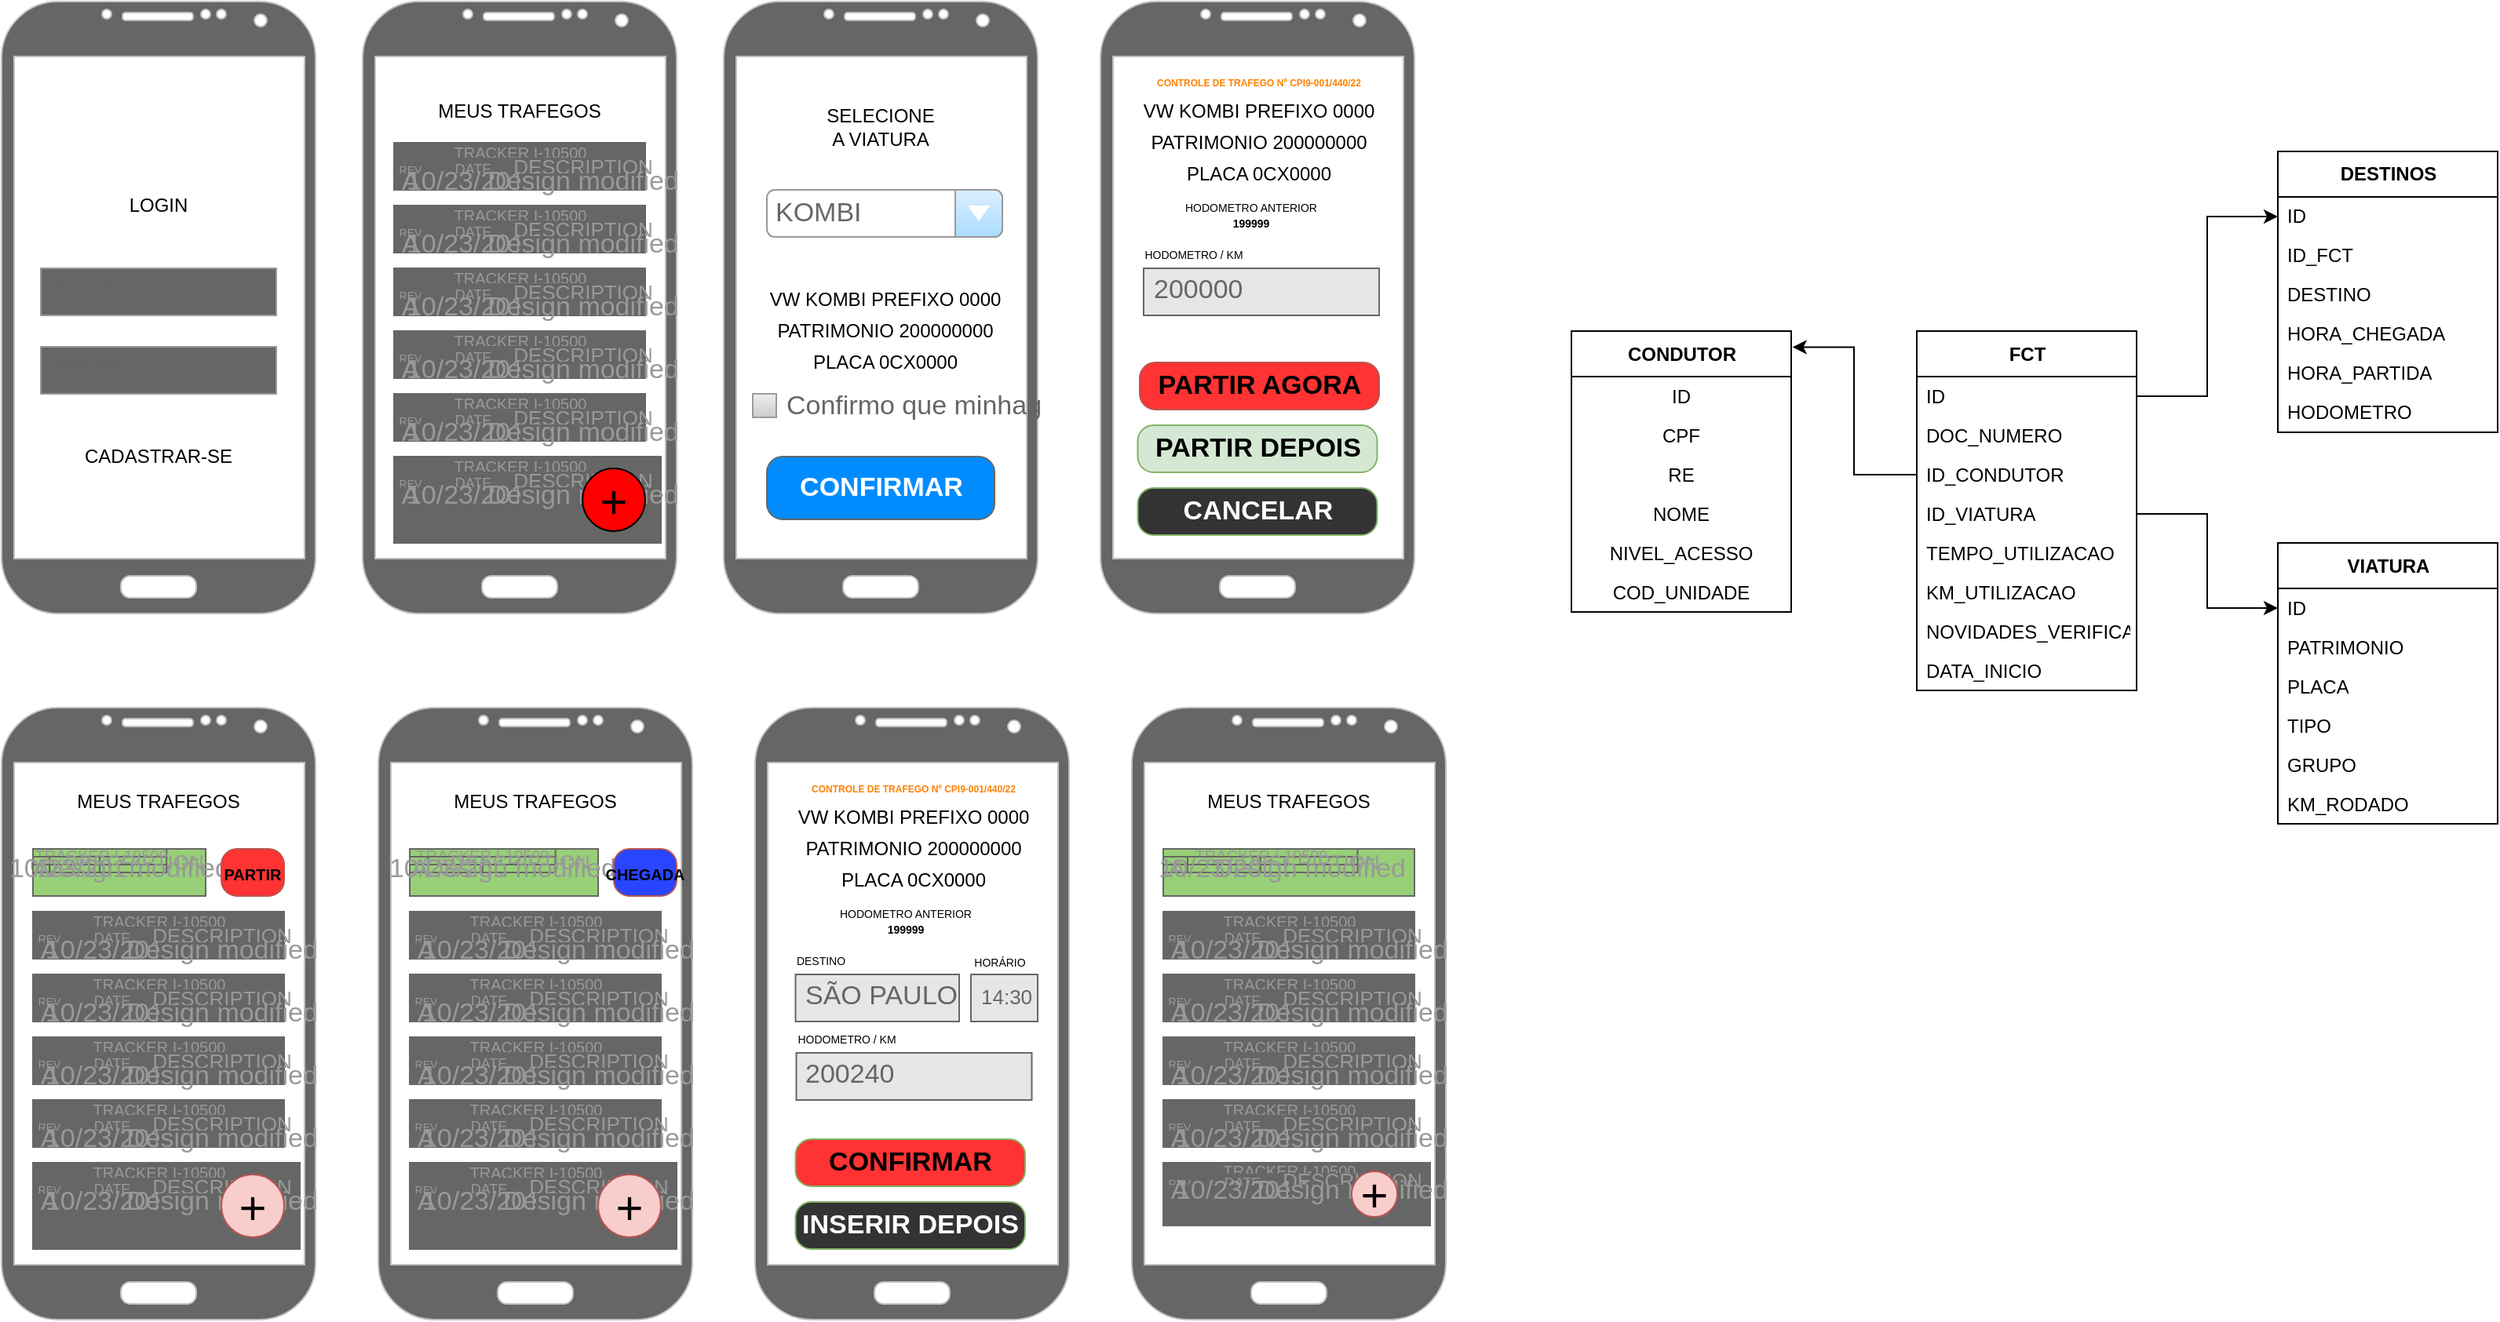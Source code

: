 <mxfile version="16.1.2" type="device"><diagram name="Page-1" id="f1b7ffb7-ca1e-a977-7cf5-a751b3c06c05"><mxGraphModel dx="1237" dy="752" grid="1" gridSize="10" guides="1" tooltips="1" connect="1" arrows="1" fold="1" page="1" pageScale="1" pageWidth="826" pageHeight="1169" background="#ffffff" math="0" shadow="0"><root><mxCell id="0"/><mxCell id="1" parent="0"/><mxCell id="m1zTgoCHxZv5W_dSjwmc-62" value="" style="verticalLabelPosition=bottom;verticalAlign=top;html=1;shadow=0;dashed=0;strokeWidth=1;shape=mxgraph.android.phone2;strokeColor=#c0c0c0;fillColor=#666666;" parent="1" vertex="1"><mxGeometry x="30" y="20" width="200" height="390" as="geometry"/></mxCell><mxCell id="m1zTgoCHxZv5W_dSjwmc-64" value="LOGIN" style="text;html=1;strokeColor=none;fillColor=none;align=center;verticalAlign=middle;whiteSpace=wrap;rounded=0;" parent="1" vertex="1"><mxGeometry x="110" y="140" width="40" height="20" as="geometry"/></mxCell><mxCell id="m1zTgoCHxZv5W_dSjwmc-77" value="********" style="strokeWidth=1;shadow=0;dashed=0;align=center;html=1;shape=mxgraph.mockup.forms.pwField;strokeColor=#999999;mainText=;align=left;fontColor=#666666;fontSize=17;spacingLeft=3;fillColor=#666666;" parent="1" vertex="1"><mxGeometry x="55" y="190" width="150" height="30" as="geometry"/></mxCell><mxCell id="m1zTgoCHxZv5W_dSjwmc-79" value="********" style="strokeWidth=1;shadow=0;dashed=0;align=center;html=1;shape=mxgraph.mockup.forms.pwField;strokeColor=#999999;mainText=;align=left;fontColor=#666666;fontSize=17;spacingLeft=3;fillColor=#666666;" parent="1" vertex="1"><mxGeometry x="55" y="240" width="150" height="30" as="geometry"/></mxCell><mxCell id="m1zTgoCHxZv5W_dSjwmc-80" value="" style="verticalLabelPosition=bottom;verticalAlign=top;html=1;shadow=0;dashed=0;strokeWidth=1;shape=mxgraph.android.phone2;strokeColor=#c0c0c0;fillColor=#666666;" parent="1" vertex="1"><mxGeometry x="490" y="20" width="200" height="390" as="geometry"/></mxCell><mxCell id="m1zTgoCHxZv5W_dSjwmc-81" value="KOMBI" style="strokeWidth=1;shadow=0;dashed=0;align=center;html=1;shape=mxgraph.mockup.forms.comboBox;strokeColor=#999999;fillColor=#ddeeff;align=left;fillColor2=#aaddff;mainText=;fontColor=#666666;fontSize=17;spacingLeft=3;" parent="1" vertex="1"><mxGeometry x="517.5" y="140" width="150" height="30" as="geometry"/></mxCell><mxCell id="m1zTgoCHxZv5W_dSjwmc-82" value="SELECIONE A VIATURA" style="text;html=1;strokeColor=none;fillColor=none;align=center;verticalAlign=middle;whiteSpace=wrap;rounded=0;" parent="1" vertex="1"><mxGeometry x="570" y="90" width="40" height="20" as="geometry"/></mxCell><mxCell id="m1zTgoCHxZv5W_dSjwmc-84" value="" style="verticalLabelPosition=bottom;verticalAlign=top;html=1;shadow=0;dashed=0;strokeWidth=1;shape=mxgraph.android.phone2;strokeColor=#c0c0c0;fillColor=#666666;" parent="1" vertex="1"><mxGeometry x="260" y="20" width="200" height="390" as="geometry"/></mxCell><mxCell id="m1zTgoCHxZv5W_dSjwmc-86" value="MEUS TRAFEGOS" style="text;html=1;strokeColor=none;fillColor=none;align=center;verticalAlign=middle;whiteSpace=wrap;rounded=0;" parent="1" vertex="1"><mxGeometry x="300" y="80" width="120" height="20" as="geometry"/></mxCell><mxCell id="m1zTgoCHxZv5W_dSjwmc-95" value="" style="strokeWidth=1;shadow=0;dashed=0;align=center;html=1;shape=mxgraph.mockup.misc.rrect;rSize=0;strokeColor=#666666;fillColor=#666666;" parent="1" vertex="1"><mxGeometry x="280" y="110" width="160" height="30" as="geometry"/></mxCell><mxCell id="m1zTgoCHxZv5W_dSjwmc-96" value="&lt;font style=&quot;font-size: 10px&quot;&gt;TRACKER I-10500&lt;/font&gt;" style="strokeColor=inherit;fillColor=inherit;gradientColor=inherit;strokeWidth=1;shadow=0;dashed=0;align=center;html=1;shape=mxgraph.mockup.misc.rrect;rSize=0;fontSize=17;fontColor=#999999;" parent="m1zTgoCHxZv5W_dSjwmc-95" vertex="1"><mxGeometry width="160" height="10.0" as="geometry"/></mxCell><mxCell id="m1zTgoCHxZv5W_dSjwmc-97" value="&lt;font style=&quot;font-size: 7px&quot;&gt;REV&lt;/font&gt;" style="strokeColor=inherit;fillColor=inherit;gradientColor=inherit;strokeWidth=1;shadow=0;dashed=0;align=center;html=1;shape=mxgraph.mockup.misc.rrect;rSize=0;fontSize=17;fontColor=#999999;" parent="m1zTgoCHxZv5W_dSjwmc-95" vertex="1"><mxGeometry y="10.0" width="20" height="10.0" as="geometry"/></mxCell><mxCell id="m1zTgoCHxZv5W_dSjwmc-98" value="&lt;font style=&quot;font-size: 9px&quot;&gt;DATE&lt;/font&gt;" style="strokeColor=inherit;fillColor=inherit;gradientColor=inherit;strokeWidth=1;shadow=0;dashed=0;align=center;html=1;shape=mxgraph.mockup.misc.rrect;rSize=0;fontSize=17;fontColor=#999999;" parent="m1zTgoCHxZv5W_dSjwmc-95" vertex="1"><mxGeometry x="20" y="10.0" width="60" height="10.0" as="geometry"/></mxCell><mxCell id="m1zTgoCHxZv5W_dSjwmc-99" value="&lt;font style=&quot;font-size: 13px&quot;&gt;DESCRIPTION&lt;/font&gt;" style="strokeColor=inherit;fillColor=inherit;gradientColor=inherit;strokeWidth=1;shadow=0;dashed=0;align=center;html=1;shape=mxgraph.mockup.misc.rrect;rSize=0;fontSize=17;fontColor=#999999;" parent="m1zTgoCHxZv5W_dSjwmc-95" vertex="1"><mxGeometry x="80" y="10.0" width="80" height="10.0" as="geometry"/></mxCell><mxCell id="m1zTgoCHxZv5W_dSjwmc-100" value="A" style="strokeColor=inherit;fillColor=inherit;gradientColor=inherit;strokeWidth=1;shadow=0;dashed=0;align=center;html=1;shape=mxgraph.mockup.misc.rrect;rSize=0;fontSize=17;fontColor=#999999;" parent="m1zTgoCHxZv5W_dSjwmc-95" vertex="1"><mxGeometry y="20.0" width="20" height="10.0" as="geometry"/></mxCell><mxCell id="m1zTgoCHxZv5W_dSjwmc-101" value="10/23/2014" style="strokeColor=inherit;fillColor=inherit;gradientColor=inherit;strokeWidth=1;shadow=0;dashed=0;align=center;html=1;shape=mxgraph.mockup.misc.rrect;rSize=0;fontSize=17;fontColor=#999999;" parent="m1zTgoCHxZv5W_dSjwmc-95" vertex="1"><mxGeometry x="20" y="20.0" width="60" height="10.0" as="geometry"/></mxCell><mxCell id="m1zTgoCHxZv5W_dSjwmc-102" value="Design modified" style="strokeColor=inherit;fillColor=inherit;gradientColor=inherit;strokeWidth=1;shadow=0;dashed=0;align=center;html=1;shape=mxgraph.mockup.misc.rrect;rSize=0;fontSize=17;fontColor=#999999;" parent="m1zTgoCHxZv5W_dSjwmc-95" vertex="1"><mxGeometry x="80" y="20.0" width="80" height="10.0" as="geometry"/></mxCell><mxCell id="m1zTgoCHxZv5W_dSjwmc-103" value="" style="strokeWidth=1;shadow=0;dashed=0;align=center;html=1;shape=mxgraph.mockup.misc.rrect;rSize=0;strokeColor=#666666;fillColor=#666666;" parent="1" vertex="1"><mxGeometry x="280" y="150" width="160" height="30" as="geometry"/></mxCell><mxCell id="m1zTgoCHxZv5W_dSjwmc-104" value="&lt;font style=&quot;font-size: 10px&quot;&gt;TRACKER I-10500&lt;/font&gt;" style="strokeColor=inherit;fillColor=inherit;gradientColor=inherit;strokeWidth=1;shadow=0;dashed=0;align=center;html=1;shape=mxgraph.mockup.misc.rrect;rSize=0;fontSize=17;fontColor=#999999;" parent="m1zTgoCHxZv5W_dSjwmc-103" vertex="1"><mxGeometry width="160" height="10.0" as="geometry"/></mxCell><mxCell id="m1zTgoCHxZv5W_dSjwmc-105" value="&lt;font style=&quot;font-size: 7px&quot;&gt;REV&lt;/font&gt;" style="strokeColor=inherit;fillColor=inherit;gradientColor=inherit;strokeWidth=1;shadow=0;dashed=0;align=center;html=1;shape=mxgraph.mockup.misc.rrect;rSize=0;fontSize=17;fontColor=#999999;" parent="m1zTgoCHxZv5W_dSjwmc-103" vertex="1"><mxGeometry y="10.0" width="20" height="10.0" as="geometry"/></mxCell><mxCell id="m1zTgoCHxZv5W_dSjwmc-106" value="&lt;font style=&quot;font-size: 9px&quot;&gt;DATE&lt;/font&gt;" style="strokeColor=inherit;fillColor=inherit;gradientColor=inherit;strokeWidth=1;shadow=0;dashed=0;align=center;html=1;shape=mxgraph.mockup.misc.rrect;rSize=0;fontSize=17;fontColor=#999999;" parent="m1zTgoCHxZv5W_dSjwmc-103" vertex="1"><mxGeometry x="20" y="10.0" width="60" height="10.0" as="geometry"/></mxCell><mxCell id="m1zTgoCHxZv5W_dSjwmc-107" value="&lt;font style=&quot;font-size: 13px&quot;&gt;DESCRIPTION&lt;/font&gt;" style="strokeColor=inherit;fillColor=inherit;gradientColor=inherit;strokeWidth=1;shadow=0;dashed=0;align=center;html=1;shape=mxgraph.mockup.misc.rrect;rSize=0;fontSize=17;fontColor=#999999;" parent="m1zTgoCHxZv5W_dSjwmc-103" vertex="1"><mxGeometry x="80" y="10.0" width="80" height="10.0" as="geometry"/></mxCell><mxCell id="m1zTgoCHxZv5W_dSjwmc-108" value="A" style="strokeColor=inherit;fillColor=inherit;gradientColor=inherit;strokeWidth=1;shadow=0;dashed=0;align=center;html=1;shape=mxgraph.mockup.misc.rrect;rSize=0;fontSize=17;fontColor=#999999;" parent="m1zTgoCHxZv5W_dSjwmc-103" vertex="1"><mxGeometry y="20.0" width="20" height="10.0" as="geometry"/></mxCell><mxCell id="m1zTgoCHxZv5W_dSjwmc-109" value="10/23/2014" style="strokeColor=inherit;fillColor=inherit;gradientColor=inherit;strokeWidth=1;shadow=0;dashed=0;align=center;html=1;shape=mxgraph.mockup.misc.rrect;rSize=0;fontSize=17;fontColor=#999999;" parent="m1zTgoCHxZv5W_dSjwmc-103" vertex="1"><mxGeometry x="20" y="20.0" width="60" height="10.0" as="geometry"/></mxCell><mxCell id="m1zTgoCHxZv5W_dSjwmc-110" value="Design modified" style="strokeColor=inherit;fillColor=inherit;gradientColor=inherit;strokeWidth=1;shadow=0;dashed=0;align=center;html=1;shape=mxgraph.mockup.misc.rrect;rSize=0;fontSize=17;fontColor=#999999;" parent="m1zTgoCHxZv5W_dSjwmc-103" vertex="1"><mxGeometry x="80" y="20.0" width="80" height="10.0" as="geometry"/></mxCell><mxCell id="m1zTgoCHxZv5W_dSjwmc-111" value="" style="strokeWidth=1;shadow=0;dashed=0;align=center;html=1;shape=mxgraph.mockup.misc.rrect;rSize=0;strokeColor=#666666;fillColor=#666666;" parent="1" vertex="1"><mxGeometry x="280" y="190" width="160" height="30" as="geometry"/></mxCell><mxCell id="m1zTgoCHxZv5W_dSjwmc-112" value="&lt;font style=&quot;font-size: 10px&quot;&gt;TRACKER I-10500&lt;/font&gt;" style="strokeColor=inherit;fillColor=inherit;gradientColor=inherit;strokeWidth=1;shadow=0;dashed=0;align=center;html=1;shape=mxgraph.mockup.misc.rrect;rSize=0;fontSize=17;fontColor=#999999;" parent="m1zTgoCHxZv5W_dSjwmc-111" vertex="1"><mxGeometry width="160" height="10.0" as="geometry"/></mxCell><mxCell id="m1zTgoCHxZv5W_dSjwmc-113" value="&lt;font style=&quot;font-size: 7px&quot;&gt;REV&lt;/font&gt;" style="strokeColor=inherit;fillColor=inherit;gradientColor=inherit;strokeWidth=1;shadow=0;dashed=0;align=center;html=1;shape=mxgraph.mockup.misc.rrect;rSize=0;fontSize=17;fontColor=#999999;" parent="m1zTgoCHxZv5W_dSjwmc-111" vertex="1"><mxGeometry y="10.0" width="20" height="10.0" as="geometry"/></mxCell><mxCell id="m1zTgoCHxZv5W_dSjwmc-114" value="&lt;font style=&quot;font-size: 9px&quot;&gt;DATE&lt;/font&gt;" style="strokeColor=inherit;fillColor=inherit;gradientColor=inherit;strokeWidth=1;shadow=0;dashed=0;align=center;html=1;shape=mxgraph.mockup.misc.rrect;rSize=0;fontSize=17;fontColor=#999999;" parent="m1zTgoCHxZv5W_dSjwmc-111" vertex="1"><mxGeometry x="20" y="10.0" width="60" height="10.0" as="geometry"/></mxCell><mxCell id="m1zTgoCHxZv5W_dSjwmc-115" value="&lt;font style=&quot;font-size: 13px&quot;&gt;DESCRIPTION&lt;/font&gt;" style="strokeColor=inherit;fillColor=inherit;gradientColor=inherit;strokeWidth=1;shadow=0;dashed=0;align=center;html=1;shape=mxgraph.mockup.misc.rrect;rSize=0;fontSize=17;fontColor=#999999;" parent="m1zTgoCHxZv5W_dSjwmc-111" vertex="1"><mxGeometry x="80" y="10.0" width="80" height="10.0" as="geometry"/></mxCell><mxCell id="m1zTgoCHxZv5W_dSjwmc-116" value="A" style="strokeColor=inherit;fillColor=inherit;gradientColor=inherit;strokeWidth=1;shadow=0;dashed=0;align=center;html=1;shape=mxgraph.mockup.misc.rrect;rSize=0;fontSize=17;fontColor=#999999;" parent="m1zTgoCHxZv5W_dSjwmc-111" vertex="1"><mxGeometry y="20.0" width="20" height="10.0" as="geometry"/></mxCell><mxCell id="m1zTgoCHxZv5W_dSjwmc-117" value="10/23/2014" style="strokeColor=inherit;fillColor=inherit;gradientColor=inherit;strokeWidth=1;shadow=0;dashed=0;align=center;html=1;shape=mxgraph.mockup.misc.rrect;rSize=0;fontSize=17;fontColor=#999999;" parent="m1zTgoCHxZv5W_dSjwmc-111" vertex="1"><mxGeometry x="20" y="20.0" width="60" height="10.0" as="geometry"/></mxCell><mxCell id="m1zTgoCHxZv5W_dSjwmc-118" value="Design modified" style="strokeColor=inherit;fillColor=inherit;gradientColor=inherit;strokeWidth=1;shadow=0;dashed=0;align=center;html=1;shape=mxgraph.mockup.misc.rrect;rSize=0;fontSize=17;fontColor=#999999;" parent="m1zTgoCHxZv5W_dSjwmc-111" vertex="1"><mxGeometry x="80" y="20.0" width="80" height="10.0" as="geometry"/></mxCell><mxCell id="m1zTgoCHxZv5W_dSjwmc-119" value="" style="strokeWidth=1;shadow=0;dashed=0;align=center;html=1;shape=mxgraph.mockup.misc.rrect;rSize=0;strokeColor=#666666;fillColor=#666666;" parent="1" vertex="1"><mxGeometry x="280" y="230" width="160" height="30" as="geometry"/></mxCell><mxCell id="m1zTgoCHxZv5W_dSjwmc-120" value="&lt;font style=&quot;font-size: 10px&quot;&gt;TRACKER I-10500&lt;/font&gt;" style="strokeColor=inherit;fillColor=inherit;gradientColor=inherit;strokeWidth=1;shadow=0;dashed=0;align=center;html=1;shape=mxgraph.mockup.misc.rrect;rSize=0;fontSize=17;fontColor=#999999;" parent="m1zTgoCHxZv5W_dSjwmc-119" vertex="1"><mxGeometry width="160" height="10.0" as="geometry"/></mxCell><mxCell id="m1zTgoCHxZv5W_dSjwmc-121" value="&lt;font style=&quot;font-size: 7px&quot;&gt;REV&lt;/font&gt;" style="strokeColor=inherit;fillColor=inherit;gradientColor=inherit;strokeWidth=1;shadow=0;dashed=0;align=center;html=1;shape=mxgraph.mockup.misc.rrect;rSize=0;fontSize=17;fontColor=#999999;" parent="m1zTgoCHxZv5W_dSjwmc-119" vertex="1"><mxGeometry y="10.0" width="20" height="10.0" as="geometry"/></mxCell><mxCell id="m1zTgoCHxZv5W_dSjwmc-122" value="&lt;font style=&quot;font-size: 9px&quot;&gt;DATE&lt;/font&gt;" style="strokeColor=inherit;fillColor=inherit;gradientColor=inherit;strokeWidth=1;shadow=0;dashed=0;align=center;html=1;shape=mxgraph.mockup.misc.rrect;rSize=0;fontSize=17;fontColor=#999999;" parent="m1zTgoCHxZv5W_dSjwmc-119" vertex="1"><mxGeometry x="20" y="10.0" width="60" height="10.0" as="geometry"/></mxCell><mxCell id="m1zTgoCHxZv5W_dSjwmc-123" value="&lt;font style=&quot;font-size: 13px&quot;&gt;DESCRIPTION&lt;/font&gt;" style="strokeColor=inherit;fillColor=inherit;gradientColor=inherit;strokeWidth=1;shadow=0;dashed=0;align=center;html=1;shape=mxgraph.mockup.misc.rrect;rSize=0;fontSize=17;fontColor=#999999;" parent="m1zTgoCHxZv5W_dSjwmc-119" vertex="1"><mxGeometry x="80" y="10.0" width="80" height="10.0" as="geometry"/></mxCell><mxCell id="m1zTgoCHxZv5W_dSjwmc-124" value="A" style="strokeColor=inherit;fillColor=inherit;gradientColor=inherit;strokeWidth=1;shadow=0;dashed=0;align=center;html=1;shape=mxgraph.mockup.misc.rrect;rSize=0;fontSize=17;fontColor=#999999;" parent="m1zTgoCHxZv5W_dSjwmc-119" vertex="1"><mxGeometry y="20.0" width="20" height="10.0" as="geometry"/></mxCell><mxCell id="m1zTgoCHxZv5W_dSjwmc-125" value="10/23/2014" style="strokeColor=inherit;fillColor=inherit;gradientColor=inherit;strokeWidth=1;shadow=0;dashed=0;align=center;html=1;shape=mxgraph.mockup.misc.rrect;rSize=0;fontSize=17;fontColor=#999999;" parent="m1zTgoCHxZv5W_dSjwmc-119" vertex="1"><mxGeometry x="20" y="20.0" width="60" height="10.0" as="geometry"/></mxCell><mxCell id="m1zTgoCHxZv5W_dSjwmc-126" value="Design modified" style="strokeColor=inherit;fillColor=inherit;gradientColor=inherit;strokeWidth=1;shadow=0;dashed=0;align=center;html=1;shape=mxgraph.mockup.misc.rrect;rSize=0;fontSize=17;fontColor=#999999;" parent="m1zTgoCHxZv5W_dSjwmc-119" vertex="1"><mxGeometry x="80" y="20.0" width="80" height="10.0" as="geometry"/></mxCell><mxCell id="m1zTgoCHxZv5W_dSjwmc-127" value="" style="strokeWidth=1;shadow=0;dashed=0;align=center;html=1;shape=mxgraph.mockup.misc.rrect;rSize=0;strokeColor=#666666;fillColor=#666666;" parent="1" vertex="1"><mxGeometry x="280" y="270" width="160" height="30" as="geometry"/></mxCell><mxCell id="m1zTgoCHxZv5W_dSjwmc-128" value="&lt;font style=&quot;font-size: 10px&quot;&gt;TRACKER I-10500&lt;/font&gt;" style="strokeColor=inherit;fillColor=inherit;gradientColor=inherit;strokeWidth=1;shadow=0;dashed=0;align=center;html=1;shape=mxgraph.mockup.misc.rrect;rSize=0;fontSize=17;fontColor=#999999;" parent="m1zTgoCHxZv5W_dSjwmc-127" vertex="1"><mxGeometry width="160" height="10.0" as="geometry"/></mxCell><mxCell id="m1zTgoCHxZv5W_dSjwmc-129" value="&lt;font style=&quot;font-size: 7px&quot;&gt;REV&lt;/font&gt;" style="strokeColor=inherit;fillColor=inherit;gradientColor=inherit;strokeWidth=1;shadow=0;dashed=0;align=center;html=1;shape=mxgraph.mockup.misc.rrect;rSize=0;fontSize=17;fontColor=#999999;" parent="m1zTgoCHxZv5W_dSjwmc-127" vertex="1"><mxGeometry y="10.0" width="20" height="10.0" as="geometry"/></mxCell><mxCell id="m1zTgoCHxZv5W_dSjwmc-130" value="&lt;font style=&quot;font-size: 9px&quot;&gt;DATE&lt;/font&gt;" style="strokeColor=inherit;fillColor=inherit;gradientColor=inherit;strokeWidth=1;shadow=0;dashed=0;align=center;html=1;shape=mxgraph.mockup.misc.rrect;rSize=0;fontSize=17;fontColor=#999999;" parent="m1zTgoCHxZv5W_dSjwmc-127" vertex="1"><mxGeometry x="20" y="10.0" width="60" height="10.0" as="geometry"/></mxCell><mxCell id="m1zTgoCHxZv5W_dSjwmc-131" value="&lt;font style=&quot;font-size: 13px&quot;&gt;DESCRIPTION&lt;/font&gt;" style="strokeColor=inherit;fillColor=inherit;gradientColor=inherit;strokeWidth=1;shadow=0;dashed=0;align=center;html=1;shape=mxgraph.mockup.misc.rrect;rSize=0;fontSize=17;fontColor=#999999;" parent="m1zTgoCHxZv5W_dSjwmc-127" vertex="1"><mxGeometry x="80" y="10.0" width="80" height="10.0" as="geometry"/></mxCell><mxCell id="m1zTgoCHxZv5W_dSjwmc-132" value="A" style="strokeColor=inherit;fillColor=inherit;gradientColor=inherit;strokeWidth=1;shadow=0;dashed=0;align=center;html=1;shape=mxgraph.mockup.misc.rrect;rSize=0;fontSize=17;fontColor=#999999;" parent="m1zTgoCHxZv5W_dSjwmc-127" vertex="1"><mxGeometry y="20.0" width="20" height="10.0" as="geometry"/></mxCell><mxCell id="m1zTgoCHxZv5W_dSjwmc-133" value="10/23/2014" style="strokeColor=inherit;fillColor=inherit;gradientColor=inherit;strokeWidth=1;shadow=0;dashed=0;align=center;html=1;shape=mxgraph.mockup.misc.rrect;rSize=0;fontSize=17;fontColor=#999999;" parent="m1zTgoCHxZv5W_dSjwmc-127" vertex="1"><mxGeometry x="20" y="20.0" width="60" height="10.0" as="geometry"/></mxCell><mxCell id="m1zTgoCHxZv5W_dSjwmc-134" value="Design modified" style="strokeColor=inherit;fillColor=inherit;gradientColor=inherit;strokeWidth=1;shadow=0;dashed=0;align=center;html=1;shape=mxgraph.mockup.misc.rrect;rSize=0;fontSize=17;fontColor=#999999;" parent="m1zTgoCHxZv5W_dSjwmc-127" vertex="1"><mxGeometry x="80" y="20.0" width="80" height="10.0" as="geometry"/></mxCell><mxCell id="m1zTgoCHxZv5W_dSjwmc-135" value="" style="strokeWidth=1;shadow=0;dashed=0;align=center;html=1;shape=mxgraph.mockup.misc.rrect;rSize=0;strokeColor=#666666;fillColor=#666666;" parent="1" vertex="1"><mxGeometry x="280" y="310" width="170" height="55" as="geometry"/></mxCell><mxCell id="m1zTgoCHxZv5W_dSjwmc-136" value="&lt;font style=&quot;font-size: 10px&quot;&gt;TRACKER I-10500&lt;/font&gt;" style="strokeColor=inherit;fillColor=inherit;gradientColor=inherit;strokeWidth=1;shadow=0;dashed=0;align=center;html=1;shape=mxgraph.mockup.misc.rrect;rSize=0;fontSize=17;fontColor=#999999;" parent="m1zTgoCHxZv5W_dSjwmc-135" vertex="1"><mxGeometry width="160" height="10.0" as="geometry"/></mxCell><mxCell id="m1zTgoCHxZv5W_dSjwmc-137" value="&lt;font style=&quot;font-size: 7px&quot;&gt;REV&lt;/font&gt;" style="strokeColor=inherit;fillColor=inherit;gradientColor=inherit;strokeWidth=1;shadow=0;dashed=0;align=center;html=1;shape=mxgraph.mockup.misc.rrect;rSize=0;fontSize=17;fontColor=#999999;" parent="m1zTgoCHxZv5W_dSjwmc-135" vertex="1"><mxGeometry y="10.0" width="20" height="10.0" as="geometry"/></mxCell><mxCell id="m1zTgoCHxZv5W_dSjwmc-138" value="&lt;font style=&quot;font-size: 9px&quot;&gt;DATE&lt;/font&gt;" style="strokeColor=inherit;fillColor=inherit;gradientColor=inherit;strokeWidth=1;shadow=0;dashed=0;align=center;html=1;shape=mxgraph.mockup.misc.rrect;rSize=0;fontSize=17;fontColor=#999999;" parent="m1zTgoCHxZv5W_dSjwmc-135" vertex="1"><mxGeometry x="20" y="10.0" width="60" height="10.0" as="geometry"/></mxCell><mxCell id="m1zTgoCHxZv5W_dSjwmc-139" value="&lt;font style=&quot;font-size: 13px&quot;&gt;DESCRIPTION&lt;/font&gt;" style="strokeColor=inherit;fillColor=inherit;gradientColor=inherit;strokeWidth=1;shadow=0;dashed=0;align=center;html=1;shape=mxgraph.mockup.misc.rrect;rSize=0;fontSize=17;fontColor=#999999;" parent="m1zTgoCHxZv5W_dSjwmc-135" vertex="1"><mxGeometry x="80" y="10.0" width="80" height="10.0" as="geometry"/></mxCell><mxCell id="m1zTgoCHxZv5W_dSjwmc-140" value="A" style="strokeColor=inherit;fillColor=inherit;gradientColor=inherit;strokeWidth=1;shadow=0;dashed=0;align=center;html=1;shape=mxgraph.mockup.misc.rrect;rSize=0;fontSize=17;fontColor=#999999;" parent="m1zTgoCHxZv5W_dSjwmc-135" vertex="1"><mxGeometry y="20.0" width="20" height="10.0" as="geometry"/></mxCell><mxCell id="m1zTgoCHxZv5W_dSjwmc-141" value="10/23/2014" style="strokeColor=inherit;fillColor=inherit;gradientColor=inherit;strokeWidth=1;shadow=0;dashed=0;align=center;html=1;shape=mxgraph.mockup.misc.rrect;rSize=0;fontSize=17;fontColor=#999999;" parent="m1zTgoCHxZv5W_dSjwmc-135" vertex="1"><mxGeometry x="20" y="20.0" width="60" height="10.0" as="geometry"/></mxCell><mxCell id="m1zTgoCHxZv5W_dSjwmc-142" value="Design modified" style="strokeColor=inherit;fillColor=inherit;gradientColor=inherit;strokeWidth=1;shadow=0;dashed=0;align=center;html=1;shape=mxgraph.mockup.misc.rrect;rSize=0;fontSize=17;fontColor=#999999;" parent="m1zTgoCHxZv5W_dSjwmc-135" vertex="1"><mxGeometry x="80" y="20.0" width="80" height="10.0" as="geometry"/></mxCell><mxCell id="m1zTgoCHxZv5W_dSjwmc-144" value="&lt;font style=&quot;font-size: 30px&quot;&gt;+&lt;/font&gt;" style="ellipse;whiteSpace=wrap;html=1;aspect=fixed;fillColor=#FF0000;" parent="m1zTgoCHxZv5W_dSjwmc-135" vertex="1"><mxGeometry x="120" y="7.5" width="40" height="40" as="geometry"/></mxCell><mxCell id="m1zTgoCHxZv5W_dSjwmc-145" value="CONFIRMAR" style="strokeWidth=1;shadow=0;dashed=0;align=center;html=1;shape=mxgraph.mockup.buttons.button;strokeColor=#666666;fontColor=#ffffff;mainText=;buttonStyle=round;fontSize=17;fontStyle=1;fillColor=#008cff;whiteSpace=wrap;" parent="1" vertex="1"><mxGeometry x="517.5" y="310" width="145" height="40" as="geometry"/></mxCell><mxCell id="m1zTgoCHxZv5W_dSjwmc-146" value="" style="verticalLabelPosition=bottom;verticalAlign=top;html=1;shadow=0;dashed=0;strokeWidth=1;shape=mxgraph.android.phone2;strokeColor=#c0c0c0;fillColor=#666666;" parent="1" vertex="1"><mxGeometry x="730" y="20" width="200" height="390" as="geometry"/></mxCell><mxCell id="m1zTgoCHxZv5W_dSjwmc-147" value="VW KOMBI PREFIXO 0000" style="text;html=1;strokeColor=none;fillColor=none;align=center;verticalAlign=middle;whiteSpace=wrap;rounded=0;" parent="1" vertex="1"><mxGeometry x="749.25" y="80" width="164" height="20" as="geometry"/></mxCell><mxCell id="m1zTgoCHxZv5W_dSjwmc-148" value="PATRIMONIO 200000000" style="text;html=1;strokeColor=none;fillColor=none;align=center;verticalAlign=middle;whiteSpace=wrap;rounded=0;" parent="1" vertex="1"><mxGeometry x="749.25" y="100" width="164" height="20" as="geometry"/></mxCell><mxCell id="m1zTgoCHxZv5W_dSjwmc-149" value="PLACA 0CX0000" style="text;html=1;strokeColor=none;fillColor=none;align=center;verticalAlign=middle;whiteSpace=wrap;rounded=0;" parent="1" vertex="1"><mxGeometry x="749.25" y="120" width="164" height="20" as="geometry"/></mxCell><mxCell id="m1zTgoCHxZv5W_dSjwmc-150" value="VW KOMBI PREFIXO 0000" style="text;html=1;strokeColor=none;fillColor=none;align=center;verticalAlign=middle;whiteSpace=wrap;rounded=0;" parent="1" vertex="1"><mxGeometry x="510.5" y="200" width="164" height="20" as="geometry"/></mxCell><mxCell id="m1zTgoCHxZv5W_dSjwmc-151" value="PATRIMONIO 200000000" style="text;html=1;strokeColor=none;fillColor=none;align=center;verticalAlign=middle;whiteSpace=wrap;rounded=0;" parent="1" vertex="1"><mxGeometry x="510.5" y="220" width="164" height="20" as="geometry"/></mxCell><mxCell id="m1zTgoCHxZv5W_dSjwmc-152" value="PLACA 0CX0000" style="text;html=1;strokeColor=none;fillColor=none;align=center;verticalAlign=middle;whiteSpace=wrap;rounded=0;" parent="1" vertex="1"><mxGeometry x="510.5" y="240" width="164" height="20" as="geometry"/></mxCell><mxCell id="m1zTgoCHxZv5W_dSjwmc-153" value="PARTIR AGORA" style="strokeWidth=1;shadow=0;dashed=0;align=center;html=1;shape=mxgraph.mockup.buttons.button;strokeColor=#b85450;mainText=;buttonStyle=round;fontSize=17;fontStyle=1;whiteSpace=wrap;fillColor=#FF3333;" parent="1" vertex="1"><mxGeometry x="755" y="250" width="152.5" height="30" as="geometry"/></mxCell><mxCell id="m1zTgoCHxZv5W_dSjwmc-154" value="200000" style="strokeWidth=1;shadow=0;dashed=0;align=right;html=1;shape=mxgraph.mockup.text.textBox;fontColor=#666666;align=left;fontSize=17;spacingLeft=4;spacingTop=-3;strokeColor=#666666;mainText=;fillColor=#E6E6E6;" parent="1" vertex="1"><mxGeometry x="757.5" y="190" width="150" height="30" as="geometry"/></mxCell><mxCell id="m1zTgoCHxZv5W_dSjwmc-155" value="&lt;font style=&quot;font-size: 7px&quot;&gt;HODOMETRO / KM&lt;/font&gt;" style="text;html=1;strokeColor=none;fillColor=none;align=center;verticalAlign=middle;whiteSpace=wrap;rounded=0;" parent="1" vertex="1"><mxGeometry x="751" y="170" width="76.5" height="20" as="geometry"/></mxCell><mxCell id="m1zTgoCHxZv5W_dSjwmc-156" value="&lt;font style=&quot;font-size: 7px&quot;&gt;HODOMETRO ANTERIOR&lt;/font&gt;" style="text;html=1;strokeColor=none;fillColor=none;align=center;verticalAlign=middle;whiteSpace=wrap;rounded=0;" parent="1" vertex="1"><mxGeometry x="743.5" y="140" width="164" height="20" as="geometry"/></mxCell><mxCell id="m1zTgoCHxZv5W_dSjwmc-157" value="&lt;font style=&quot;font-size: 7px&quot;&gt;&lt;b&gt;199999&lt;/b&gt;&lt;/font&gt;" style="text;html=1;strokeColor=none;fillColor=none;align=center;verticalAlign=middle;whiteSpace=wrap;rounded=0;" parent="1" vertex="1"><mxGeometry x="743.5" y="150" width="164" height="20" as="geometry"/></mxCell><mxCell id="m1zTgoCHxZv5W_dSjwmc-158" value="PARTIR DEPOIS" style="strokeWidth=1;shadow=0;dashed=0;align=center;html=1;shape=mxgraph.mockup.buttons.button;strokeColor=#82b366;mainText=;buttonStyle=round;fontSize=17;fontStyle=1;whiteSpace=wrap;fillColor=#d5e8d4;" parent="1" vertex="1"><mxGeometry x="753.75" y="290" width="152.5" height="30" as="geometry"/></mxCell><mxCell id="m1zTgoCHxZv5W_dSjwmc-169" value="&lt;font style=&quot;font-size: 6px&quot; color=&quot;#ff8000&quot;&gt;&lt;b&gt;CONTROLE DE TRAFEGO Nº CPI9-001/440/22&lt;/b&gt;&lt;/font&gt;" style="text;html=1;strokeColor=none;fillColor=none;align=center;verticalAlign=middle;whiteSpace=wrap;rounded=0;" parent="1" vertex="1"><mxGeometry x="749.25" y="60" width="164" height="20" as="geometry"/></mxCell><mxCell id="m1zTgoCHxZv5W_dSjwmc-220" value="" style="verticalLabelPosition=bottom;verticalAlign=top;html=1;shadow=0;dashed=0;strokeWidth=1;shape=mxgraph.android.phone2;strokeColor=#c0c0c0;fillColor=#666666;" parent="1" vertex="1"><mxGeometry x="30" y="470" width="200" height="390" as="geometry"/></mxCell><mxCell id="m1zTgoCHxZv5W_dSjwmc-221" value="MEUS TRAFEGOS" style="text;html=1;strokeColor=none;fillColor=none;align=center;verticalAlign=middle;whiteSpace=wrap;rounded=0;" parent="1" vertex="1"><mxGeometry x="70" y="520" width="120" height="20" as="geometry"/></mxCell><mxCell id="m1zTgoCHxZv5W_dSjwmc-222" value="" style="strokeWidth=1;shadow=0;dashed=0;align=center;html=1;shape=mxgraph.mockup.misc.rrect;rSize=0;strokeColor=#666666;fillColor=#97D077;" parent="1" vertex="1"><mxGeometry x="50" y="560" width="110" height="30" as="geometry"/></mxCell><mxCell id="m1zTgoCHxZv5W_dSjwmc-223" value="&lt;font style=&quot;font-size: 10px&quot;&gt;TRACKER I-10500&lt;/font&gt;" style="strokeColor=inherit;fillColor=inherit;gradientColor=inherit;strokeWidth=1;shadow=0;dashed=0;align=center;html=1;shape=mxgraph.mockup.misc.rrect;rSize=0;fontSize=17;fontColor=#999999;" parent="m1zTgoCHxZv5W_dSjwmc-222" vertex="1"><mxGeometry width="85.099" height="5.0" as="geometry"/></mxCell><mxCell id="m1zTgoCHxZv5W_dSjwmc-224" value="&lt;font style=&quot;font-size: 7px&quot;&gt;REV&lt;/font&gt;" style="strokeColor=inherit;fillColor=inherit;gradientColor=inherit;strokeWidth=1;shadow=0;dashed=0;align=center;html=1;shape=mxgraph.mockup.misc.rrect;rSize=0;fontSize=17;fontColor=#999999;" parent="m1zTgoCHxZv5W_dSjwmc-222" vertex="1"><mxGeometry y="5.0" width="10.637" height="5.0" as="geometry"/></mxCell><mxCell id="m1zTgoCHxZv5W_dSjwmc-225" value="&lt;font style=&quot;font-size: 9px&quot;&gt;DATE&lt;/font&gt;" style="strokeColor=inherit;fillColor=inherit;gradientColor=inherit;strokeWidth=1;shadow=0;dashed=0;align=center;html=1;shape=mxgraph.mockup.misc.rrect;rSize=0;fontSize=17;fontColor=#999999;" parent="m1zTgoCHxZv5W_dSjwmc-222" vertex="1"><mxGeometry x="10.637" y="5.0" width="31.912" height="5.0" as="geometry"/></mxCell><mxCell id="m1zTgoCHxZv5W_dSjwmc-226" value="&lt;font style=&quot;font-size: 13px&quot;&gt;DESCRIPTION&lt;/font&gt;" style="strokeColor=inherit;fillColor=inherit;gradientColor=inherit;strokeWidth=1;shadow=0;dashed=0;align=center;html=1;shape=mxgraph.mockup.misc.rrect;rSize=0;fontSize=17;fontColor=#999999;" parent="m1zTgoCHxZv5W_dSjwmc-222" vertex="1"><mxGeometry x="42.549" y="5.0" width="42.549" height="5.0" as="geometry"/></mxCell><mxCell id="m1zTgoCHxZv5W_dSjwmc-227" value="A" style="strokeColor=inherit;fillColor=inherit;gradientColor=inherit;strokeWidth=1;shadow=0;dashed=0;align=center;html=1;shape=mxgraph.mockup.misc.rrect;rSize=0;fontSize=17;fontColor=#999999;" parent="m1zTgoCHxZv5W_dSjwmc-222" vertex="1"><mxGeometry y="10.0" width="10.637" height="5.0" as="geometry"/></mxCell><mxCell id="m1zTgoCHxZv5W_dSjwmc-228" value="10/23/2014" style="strokeColor=inherit;fillColor=inherit;gradientColor=inherit;strokeWidth=1;shadow=0;dashed=0;align=center;html=1;shape=mxgraph.mockup.misc.rrect;rSize=0;fontSize=17;fontColor=#999999;" parent="m1zTgoCHxZv5W_dSjwmc-222" vertex="1"><mxGeometry x="10.637" y="10.0" width="31.912" height="5.0" as="geometry"/></mxCell><mxCell id="m1zTgoCHxZv5W_dSjwmc-229" value="Design modified" style="strokeColor=inherit;fillColor=inherit;gradientColor=inherit;strokeWidth=1;shadow=0;dashed=0;align=center;html=1;shape=mxgraph.mockup.misc.rrect;rSize=0;fontSize=17;fontColor=#999999;" parent="m1zTgoCHxZv5W_dSjwmc-222" vertex="1"><mxGeometry x="42.549" y="10.0" width="42.549" height="5.0" as="geometry"/></mxCell><mxCell id="m1zTgoCHxZv5W_dSjwmc-230" value="" style="strokeWidth=1;shadow=0;dashed=0;align=center;html=1;shape=mxgraph.mockup.misc.rrect;rSize=0;strokeColor=#666666;fillColor=#666666;" parent="1" vertex="1"><mxGeometry x="50" y="600" width="160" height="30" as="geometry"/></mxCell><mxCell id="m1zTgoCHxZv5W_dSjwmc-231" value="&lt;font style=&quot;font-size: 10px&quot;&gt;TRACKER I-10500&lt;/font&gt;" style="strokeColor=inherit;fillColor=inherit;gradientColor=inherit;strokeWidth=1;shadow=0;dashed=0;align=center;html=1;shape=mxgraph.mockup.misc.rrect;rSize=0;fontSize=17;fontColor=#999999;" parent="m1zTgoCHxZv5W_dSjwmc-230" vertex="1"><mxGeometry width="160" height="10.0" as="geometry"/></mxCell><mxCell id="m1zTgoCHxZv5W_dSjwmc-232" value="&lt;font style=&quot;font-size: 7px&quot;&gt;REV&lt;/font&gt;" style="strokeColor=inherit;fillColor=inherit;gradientColor=inherit;strokeWidth=1;shadow=0;dashed=0;align=center;html=1;shape=mxgraph.mockup.misc.rrect;rSize=0;fontSize=17;fontColor=#999999;" parent="m1zTgoCHxZv5W_dSjwmc-230" vertex="1"><mxGeometry y="10.0" width="20" height="10.0" as="geometry"/></mxCell><mxCell id="m1zTgoCHxZv5W_dSjwmc-233" value="&lt;font style=&quot;font-size: 9px&quot;&gt;DATE&lt;/font&gt;" style="strokeColor=inherit;fillColor=inherit;gradientColor=inherit;strokeWidth=1;shadow=0;dashed=0;align=center;html=1;shape=mxgraph.mockup.misc.rrect;rSize=0;fontSize=17;fontColor=#999999;" parent="m1zTgoCHxZv5W_dSjwmc-230" vertex="1"><mxGeometry x="20" y="10.0" width="60" height="10.0" as="geometry"/></mxCell><mxCell id="m1zTgoCHxZv5W_dSjwmc-234" value="&lt;font style=&quot;font-size: 13px&quot;&gt;DESCRIPTION&lt;/font&gt;" style="strokeColor=inherit;fillColor=inherit;gradientColor=inherit;strokeWidth=1;shadow=0;dashed=0;align=center;html=1;shape=mxgraph.mockup.misc.rrect;rSize=0;fontSize=17;fontColor=#999999;" parent="m1zTgoCHxZv5W_dSjwmc-230" vertex="1"><mxGeometry x="80" y="10.0" width="80" height="10.0" as="geometry"/></mxCell><mxCell id="m1zTgoCHxZv5W_dSjwmc-235" value="A" style="strokeColor=inherit;fillColor=inherit;gradientColor=inherit;strokeWidth=1;shadow=0;dashed=0;align=center;html=1;shape=mxgraph.mockup.misc.rrect;rSize=0;fontSize=17;fontColor=#999999;" parent="m1zTgoCHxZv5W_dSjwmc-230" vertex="1"><mxGeometry y="20.0" width="20" height="10.0" as="geometry"/></mxCell><mxCell id="m1zTgoCHxZv5W_dSjwmc-236" value="10/23/2014" style="strokeColor=inherit;fillColor=inherit;gradientColor=inherit;strokeWidth=1;shadow=0;dashed=0;align=center;html=1;shape=mxgraph.mockup.misc.rrect;rSize=0;fontSize=17;fontColor=#999999;" parent="m1zTgoCHxZv5W_dSjwmc-230" vertex="1"><mxGeometry x="20" y="20.0" width="60" height="10.0" as="geometry"/></mxCell><mxCell id="m1zTgoCHxZv5W_dSjwmc-237" value="Design modified" style="strokeColor=inherit;fillColor=inherit;gradientColor=inherit;strokeWidth=1;shadow=0;dashed=0;align=center;html=1;shape=mxgraph.mockup.misc.rrect;rSize=0;fontSize=17;fontColor=#999999;" parent="m1zTgoCHxZv5W_dSjwmc-230" vertex="1"><mxGeometry x="80" y="20.0" width="80" height="10.0" as="geometry"/></mxCell><mxCell id="m1zTgoCHxZv5W_dSjwmc-238" value="" style="strokeWidth=1;shadow=0;dashed=0;align=center;html=1;shape=mxgraph.mockup.misc.rrect;rSize=0;strokeColor=#666666;fillColor=#666666;" parent="1" vertex="1"><mxGeometry x="50" y="640" width="160" height="30" as="geometry"/></mxCell><mxCell id="m1zTgoCHxZv5W_dSjwmc-239" value="&lt;font style=&quot;font-size: 10px&quot;&gt;TRACKER I-10500&lt;/font&gt;" style="strokeColor=inherit;fillColor=inherit;gradientColor=inherit;strokeWidth=1;shadow=0;dashed=0;align=center;html=1;shape=mxgraph.mockup.misc.rrect;rSize=0;fontSize=17;fontColor=#999999;" parent="m1zTgoCHxZv5W_dSjwmc-238" vertex="1"><mxGeometry width="160" height="10.0" as="geometry"/></mxCell><mxCell id="m1zTgoCHxZv5W_dSjwmc-240" value="&lt;font style=&quot;font-size: 7px&quot;&gt;REV&lt;/font&gt;" style="strokeColor=inherit;fillColor=inherit;gradientColor=inherit;strokeWidth=1;shadow=0;dashed=0;align=center;html=1;shape=mxgraph.mockup.misc.rrect;rSize=0;fontSize=17;fontColor=#999999;" parent="m1zTgoCHxZv5W_dSjwmc-238" vertex="1"><mxGeometry y="10.0" width="20" height="10.0" as="geometry"/></mxCell><mxCell id="m1zTgoCHxZv5W_dSjwmc-241" value="&lt;font style=&quot;font-size: 9px&quot;&gt;DATE&lt;/font&gt;" style="strokeColor=inherit;fillColor=inherit;gradientColor=inherit;strokeWidth=1;shadow=0;dashed=0;align=center;html=1;shape=mxgraph.mockup.misc.rrect;rSize=0;fontSize=17;fontColor=#999999;" parent="m1zTgoCHxZv5W_dSjwmc-238" vertex="1"><mxGeometry x="20" y="10.0" width="60" height="10.0" as="geometry"/></mxCell><mxCell id="m1zTgoCHxZv5W_dSjwmc-242" value="&lt;font style=&quot;font-size: 13px&quot;&gt;DESCRIPTION&lt;/font&gt;" style="strokeColor=inherit;fillColor=inherit;gradientColor=inherit;strokeWidth=1;shadow=0;dashed=0;align=center;html=1;shape=mxgraph.mockup.misc.rrect;rSize=0;fontSize=17;fontColor=#999999;" parent="m1zTgoCHxZv5W_dSjwmc-238" vertex="1"><mxGeometry x="80" y="10.0" width="80" height="10.0" as="geometry"/></mxCell><mxCell id="m1zTgoCHxZv5W_dSjwmc-243" value="A" style="strokeColor=inherit;fillColor=inherit;gradientColor=inherit;strokeWidth=1;shadow=0;dashed=0;align=center;html=1;shape=mxgraph.mockup.misc.rrect;rSize=0;fontSize=17;fontColor=#999999;" parent="m1zTgoCHxZv5W_dSjwmc-238" vertex="1"><mxGeometry y="20.0" width="20" height="10.0" as="geometry"/></mxCell><mxCell id="m1zTgoCHxZv5W_dSjwmc-244" value="10/23/2014" style="strokeColor=inherit;fillColor=inherit;gradientColor=inherit;strokeWidth=1;shadow=0;dashed=0;align=center;html=1;shape=mxgraph.mockup.misc.rrect;rSize=0;fontSize=17;fontColor=#999999;" parent="m1zTgoCHxZv5W_dSjwmc-238" vertex="1"><mxGeometry x="20" y="20.0" width="60" height="10.0" as="geometry"/></mxCell><mxCell id="m1zTgoCHxZv5W_dSjwmc-245" value="Design modified" style="strokeColor=inherit;fillColor=inherit;gradientColor=inherit;strokeWidth=1;shadow=0;dashed=0;align=center;html=1;shape=mxgraph.mockup.misc.rrect;rSize=0;fontSize=17;fontColor=#999999;" parent="m1zTgoCHxZv5W_dSjwmc-238" vertex="1"><mxGeometry x="80" y="20.0" width="80" height="10.0" as="geometry"/></mxCell><mxCell id="m1zTgoCHxZv5W_dSjwmc-246" value="" style="strokeWidth=1;shadow=0;dashed=0;align=center;html=1;shape=mxgraph.mockup.misc.rrect;rSize=0;strokeColor=#666666;fillColor=#666666;" parent="1" vertex="1"><mxGeometry x="50" y="680" width="160" height="30" as="geometry"/></mxCell><mxCell id="m1zTgoCHxZv5W_dSjwmc-247" value="&lt;font style=&quot;font-size: 10px&quot;&gt;TRACKER I-10500&lt;/font&gt;" style="strokeColor=inherit;fillColor=inherit;gradientColor=inherit;strokeWidth=1;shadow=0;dashed=0;align=center;html=1;shape=mxgraph.mockup.misc.rrect;rSize=0;fontSize=17;fontColor=#999999;" parent="m1zTgoCHxZv5W_dSjwmc-246" vertex="1"><mxGeometry width="160" height="10.0" as="geometry"/></mxCell><mxCell id="m1zTgoCHxZv5W_dSjwmc-248" value="&lt;font style=&quot;font-size: 7px&quot;&gt;REV&lt;/font&gt;" style="strokeColor=inherit;fillColor=inherit;gradientColor=inherit;strokeWidth=1;shadow=0;dashed=0;align=center;html=1;shape=mxgraph.mockup.misc.rrect;rSize=0;fontSize=17;fontColor=#999999;" parent="m1zTgoCHxZv5W_dSjwmc-246" vertex="1"><mxGeometry y="10.0" width="20" height="10.0" as="geometry"/></mxCell><mxCell id="m1zTgoCHxZv5W_dSjwmc-249" value="&lt;font style=&quot;font-size: 9px&quot;&gt;DATE&lt;/font&gt;" style="strokeColor=inherit;fillColor=inherit;gradientColor=inherit;strokeWidth=1;shadow=0;dashed=0;align=center;html=1;shape=mxgraph.mockup.misc.rrect;rSize=0;fontSize=17;fontColor=#999999;" parent="m1zTgoCHxZv5W_dSjwmc-246" vertex="1"><mxGeometry x="20" y="10.0" width="60" height="10.0" as="geometry"/></mxCell><mxCell id="m1zTgoCHxZv5W_dSjwmc-250" value="&lt;font style=&quot;font-size: 13px&quot;&gt;DESCRIPTION&lt;/font&gt;" style="strokeColor=inherit;fillColor=inherit;gradientColor=inherit;strokeWidth=1;shadow=0;dashed=0;align=center;html=1;shape=mxgraph.mockup.misc.rrect;rSize=0;fontSize=17;fontColor=#999999;" parent="m1zTgoCHxZv5W_dSjwmc-246" vertex="1"><mxGeometry x="80" y="10.0" width="80" height="10.0" as="geometry"/></mxCell><mxCell id="m1zTgoCHxZv5W_dSjwmc-251" value="A" style="strokeColor=inherit;fillColor=inherit;gradientColor=inherit;strokeWidth=1;shadow=0;dashed=0;align=center;html=1;shape=mxgraph.mockup.misc.rrect;rSize=0;fontSize=17;fontColor=#999999;" parent="m1zTgoCHxZv5W_dSjwmc-246" vertex="1"><mxGeometry y="20.0" width="20" height="10.0" as="geometry"/></mxCell><mxCell id="m1zTgoCHxZv5W_dSjwmc-252" value="10/23/2014" style="strokeColor=inherit;fillColor=inherit;gradientColor=inherit;strokeWidth=1;shadow=0;dashed=0;align=center;html=1;shape=mxgraph.mockup.misc.rrect;rSize=0;fontSize=17;fontColor=#999999;" parent="m1zTgoCHxZv5W_dSjwmc-246" vertex="1"><mxGeometry x="20" y="20.0" width="60" height="10.0" as="geometry"/></mxCell><mxCell id="m1zTgoCHxZv5W_dSjwmc-253" value="Design modified" style="strokeColor=inherit;fillColor=inherit;gradientColor=inherit;strokeWidth=1;shadow=0;dashed=0;align=center;html=1;shape=mxgraph.mockup.misc.rrect;rSize=0;fontSize=17;fontColor=#999999;" parent="m1zTgoCHxZv5W_dSjwmc-246" vertex="1"><mxGeometry x="80" y="20.0" width="80" height="10.0" as="geometry"/></mxCell><mxCell id="m1zTgoCHxZv5W_dSjwmc-254" value="" style="strokeWidth=1;shadow=0;dashed=0;align=center;html=1;shape=mxgraph.mockup.misc.rrect;rSize=0;strokeColor=#666666;fillColor=#666666;" parent="1" vertex="1"><mxGeometry x="50" y="720" width="160" height="30" as="geometry"/></mxCell><mxCell id="m1zTgoCHxZv5W_dSjwmc-255" value="&lt;font style=&quot;font-size: 10px&quot;&gt;TRACKER I-10500&lt;/font&gt;" style="strokeColor=inherit;fillColor=inherit;gradientColor=inherit;strokeWidth=1;shadow=0;dashed=0;align=center;html=1;shape=mxgraph.mockup.misc.rrect;rSize=0;fontSize=17;fontColor=#999999;" parent="m1zTgoCHxZv5W_dSjwmc-254" vertex="1"><mxGeometry width="160" height="10.0" as="geometry"/></mxCell><mxCell id="m1zTgoCHxZv5W_dSjwmc-256" value="&lt;font style=&quot;font-size: 7px&quot;&gt;REV&lt;/font&gt;" style="strokeColor=inherit;fillColor=inherit;gradientColor=inherit;strokeWidth=1;shadow=0;dashed=0;align=center;html=1;shape=mxgraph.mockup.misc.rrect;rSize=0;fontSize=17;fontColor=#999999;" parent="m1zTgoCHxZv5W_dSjwmc-254" vertex="1"><mxGeometry y="10.0" width="20" height="10.0" as="geometry"/></mxCell><mxCell id="m1zTgoCHxZv5W_dSjwmc-257" value="&lt;font style=&quot;font-size: 9px&quot;&gt;DATE&lt;/font&gt;" style="strokeColor=inherit;fillColor=inherit;gradientColor=inherit;strokeWidth=1;shadow=0;dashed=0;align=center;html=1;shape=mxgraph.mockup.misc.rrect;rSize=0;fontSize=17;fontColor=#999999;" parent="m1zTgoCHxZv5W_dSjwmc-254" vertex="1"><mxGeometry x="20" y="10.0" width="60" height="10.0" as="geometry"/></mxCell><mxCell id="m1zTgoCHxZv5W_dSjwmc-258" value="&lt;font style=&quot;font-size: 13px&quot;&gt;DESCRIPTION&lt;/font&gt;" style="strokeColor=inherit;fillColor=inherit;gradientColor=inherit;strokeWidth=1;shadow=0;dashed=0;align=center;html=1;shape=mxgraph.mockup.misc.rrect;rSize=0;fontSize=17;fontColor=#999999;" parent="m1zTgoCHxZv5W_dSjwmc-254" vertex="1"><mxGeometry x="80" y="10.0" width="80" height="10.0" as="geometry"/></mxCell><mxCell id="m1zTgoCHxZv5W_dSjwmc-259" value="A" style="strokeColor=inherit;fillColor=inherit;gradientColor=inherit;strokeWidth=1;shadow=0;dashed=0;align=center;html=1;shape=mxgraph.mockup.misc.rrect;rSize=0;fontSize=17;fontColor=#999999;" parent="m1zTgoCHxZv5W_dSjwmc-254" vertex="1"><mxGeometry y="20.0" width="20" height="10.0" as="geometry"/></mxCell><mxCell id="m1zTgoCHxZv5W_dSjwmc-260" value="10/23/2014" style="strokeColor=inherit;fillColor=inherit;gradientColor=inherit;strokeWidth=1;shadow=0;dashed=0;align=center;html=1;shape=mxgraph.mockup.misc.rrect;rSize=0;fontSize=17;fontColor=#999999;" parent="m1zTgoCHxZv5W_dSjwmc-254" vertex="1"><mxGeometry x="20" y="20.0" width="60" height="10.0" as="geometry"/></mxCell><mxCell id="m1zTgoCHxZv5W_dSjwmc-261" value="Design modified" style="strokeColor=inherit;fillColor=inherit;gradientColor=inherit;strokeWidth=1;shadow=0;dashed=0;align=center;html=1;shape=mxgraph.mockup.misc.rrect;rSize=0;fontSize=17;fontColor=#999999;" parent="m1zTgoCHxZv5W_dSjwmc-254" vertex="1"><mxGeometry x="80" y="20.0" width="80" height="10.0" as="geometry"/></mxCell><mxCell id="m1zTgoCHxZv5W_dSjwmc-262" value="" style="strokeWidth=1;shadow=0;dashed=0;align=center;html=1;shape=mxgraph.mockup.misc.rrect;rSize=0;strokeColor=#666666;fillColor=#666666;" parent="1" vertex="1"><mxGeometry x="50" y="760" width="170" height="55" as="geometry"/></mxCell><mxCell id="m1zTgoCHxZv5W_dSjwmc-263" value="&lt;font style=&quot;font-size: 10px&quot;&gt;TRACKER I-10500&lt;/font&gt;" style="strokeColor=inherit;fillColor=inherit;gradientColor=inherit;strokeWidth=1;shadow=0;dashed=0;align=center;html=1;shape=mxgraph.mockup.misc.rrect;rSize=0;fontSize=17;fontColor=#999999;" parent="m1zTgoCHxZv5W_dSjwmc-262" vertex="1"><mxGeometry width="160" height="10.0" as="geometry"/></mxCell><mxCell id="m1zTgoCHxZv5W_dSjwmc-264" value="&lt;font style=&quot;font-size: 7px&quot;&gt;REV&lt;/font&gt;" style="strokeColor=inherit;fillColor=inherit;gradientColor=inherit;strokeWidth=1;shadow=0;dashed=0;align=center;html=1;shape=mxgraph.mockup.misc.rrect;rSize=0;fontSize=17;fontColor=#999999;" parent="m1zTgoCHxZv5W_dSjwmc-262" vertex="1"><mxGeometry y="10.0" width="20" height="10.0" as="geometry"/></mxCell><mxCell id="m1zTgoCHxZv5W_dSjwmc-265" value="&lt;font style=&quot;font-size: 9px&quot;&gt;DATE&lt;/font&gt;" style="strokeColor=inherit;fillColor=inherit;gradientColor=inherit;strokeWidth=1;shadow=0;dashed=0;align=center;html=1;shape=mxgraph.mockup.misc.rrect;rSize=0;fontSize=17;fontColor=#999999;" parent="m1zTgoCHxZv5W_dSjwmc-262" vertex="1"><mxGeometry x="20" y="10.0" width="60" height="10.0" as="geometry"/></mxCell><mxCell id="m1zTgoCHxZv5W_dSjwmc-266" value="&lt;font style=&quot;font-size: 13px&quot;&gt;DESCRIPTION&lt;/font&gt;" style="strokeColor=inherit;fillColor=inherit;gradientColor=inherit;strokeWidth=1;shadow=0;dashed=0;align=center;html=1;shape=mxgraph.mockup.misc.rrect;rSize=0;fontSize=17;fontColor=#999999;" parent="m1zTgoCHxZv5W_dSjwmc-262" vertex="1"><mxGeometry x="80" y="10.0" width="80" height="10.0" as="geometry"/></mxCell><mxCell id="m1zTgoCHxZv5W_dSjwmc-267" value="A" style="strokeColor=inherit;fillColor=inherit;gradientColor=inherit;strokeWidth=1;shadow=0;dashed=0;align=center;html=1;shape=mxgraph.mockup.misc.rrect;rSize=0;fontSize=17;fontColor=#999999;" parent="m1zTgoCHxZv5W_dSjwmc-262" vertex="1"><mxGeometry y="20.0" width="20" height="10.0" as="geometry"/></mxCell><mxCell id="m1zTgoCHxZv5W_dSjwmc-268" value="10/23/2014" style="strokeColor=inherit;fillColor=inherit;gradientColor=inherit;strokeWidth=1;shadow=0;dashed=0;align=center;html=1;shape=mxgraph.mockup.misc.rrect;rSize=0;fontSize=17;fontColor=#999999;" parent="m1zTgoCHxZv5W_dSjwmc-262" vertex="1"><mxGeometry x="20" y="20.0" width="60" height="10.0" as="geometry"/></mxCell><mxCell id="m1zTgoCHxZv5W_dSjwmc-269" value="Design modified" style="strokeColor=inherit;fillColor=inherit;gradientColor=inherit;strokeWidth=1;shadow=0;dashed=0;align=center;html=1;shape=mxgraph.mockup.misc.rrect;rSize=0;fontSize=17;fontColor=#999999;" parent="m1zTgoCHxZv5W_dSjwmc-262" vertex="1"><mxGeometry x="80" y="20.0" width="80" height="10.0" as="geometry"/></mxCell><mxCell id="m1zTgoCHxZv5W_dSjwmc-270" value="&lt;font style=&quot;font-size: 30px&quot;&gt;+&lt;/font&gt;" style="ellipse;whiteSpace=wrap;html=1;aspect=fixed;fillColor=#f8cecc;strokeColor=#b85450;" parent="m1zTgoCHxZv5W_dSjwmc-262" vertex="1"><mxGeometry x="120" y="7.5" width="40" height="40" as="geometry"/></mxCell><mxCell id="m1zTgoCHxZv5W_dSjwmc-271" value="&lt;font style=&quot;font-size: 10px&quot;&gt;PARTIR&lt;/font&gt;" style="strokeWidth=1;shadow=0;dashed=0;align=center;html=1;shape=mxgraph.mockup.buttons.button;strokeColor=#b85450;mainText=;buttonStyle=round;fontSize=17;fontStyle=1;whiteSpace=wrap;fillColor=#FF3333;" parent="1" vertex="1"><mxGeometry x="170" y="560" width="40" height="30" as="geometry"/></mxCell><mxCell id="m1zTgoCHxZv5W_dSjwmc-272" value="" style="verticalLabelPosition=bottom;verticalAlign=top;html=1;shadow=0;dashed=0;strokeWidth=1;shape=mxgraph.android.phone2;strokeColor=#c0c0c0;fillColor=#666666;" parent="1" vertex="1"><mxGeometry x="270" y="470" width="200" height="390" as="geometry"/></mxCell><mxCell id="m1zTgoCHxZv5W_dSjwmc-273" value="MEUS TRAFEGOS" style="text;html=1;strokeColor=none;fillColor=none;align=center;verticalAlign=middle;whiteSpace=wrap;rounded=0;" parent="1" vertex="1"><mxGeometry x="310" y="520" width="120" height="20" as="geometry"/></mxCell><mxCell id="m1zTgoCHxZv5W_dSjwmc-274" value="" style="strokeWidth=1;shadow=0;dashed=0;align=center;html=1;shape=mxgraph.mockup.misc.rrect;rSize=0;strokeColor=#666666;fillColor=#97D077;" parent="1" vertex="1"><mxGeometry x="290" y="560" width="120" height="30" as="geometry"/></mxCell><mxCell id="m1zTgoCHxZv5W_dSjwmc-275" value="&lt;font style=&quot;font-size: 10px&quot;&gt;TRACKER I-10500&lt;/font&gt;" style="strokeColor=inherit;fillColor=inherit;gradientColor=inherit;strokeWidth=1;shadow=0;dashed=0;align=center;html=1;shape=mxgraph.mockup.misc.rrect;rSize=0;fontSize=17;fontColor=#999999;" parent="m1zTgoCHxZv5W_dSjwmc-274" vertex="1"><mxGeometry width="92.835" height="5.0" as="geometry"/></mxCell><mxCell id="m1zTgoCHxZv5W_dSjwmc-276" value="&lt;font style=&quot;font-size: 7px&quot;&gt;REV&lt;/font&gt;" style="strokeColor=inherit;fillColor=inherit;gradientColor=inherit;strokeWidth=1;shadow=0;dashed=0;align=center;html=1;shape=mxgraph.mockup.misc.rrect;rSize=0;fontSize=17;fontColor=#999999;" parent="m1zTgoCHxZv5W_dSjwmc-274" vertex="1"><mxGeometry y="5.0" width="11.604" height="5.0" as="geometry"/></mxCell><mxCell id="m1zTgoCHxZv5W_dSjwmc-277" value="&lt;font style=&quot;font-size: 9px&quot;&gt;DATE&lt;/font&gt;" style="strokeColor=inherit;fillColor=inherit;gradientColor=inherit;strokeWidth=1;shadow=0;dashed=0;align=center;html=1;shape=mxgraph.mockup.misc.rrect;rSize=0;fontSize=17;fontColor=#999999;" parent="m1zTgoCHxZv5W_dSjwmc-274" vertex="1"><mxGeometry x="11.604" y="5.0" width="34.813" height="5.0" as="geometry"/></mxCell><mxCell id="m1zTgoCHxZv5W_dSjwmc-278" value="&lt;font style=&quot;font-size: 13px&quot;&gt;DESCRIPTION&lt;/font&gt;" style="strokeColor=inherit;fillColor=inherit;gradientColor=inherit;strokeWidth=1;shadow=0;dashed=0;align=center;html=1;shape=mxgraph.mockup.misc.rrect;rSize=0;fontSize=17;fontColor=#999999;" parent="m1zTgoCHxZv5W_dSjwmc-274" vertex="1"><mxGeometry x="46.418" y="5.0" width="46.418" height="5.0" as="geometry"/></mxCell><mxCell id="m1zTgoCHxZv5W_dSjwmc-279" value="A" style="strokeColor=inherit;fillColor=inherit;gradientColor=inherit;strokeWidth=1;shadow=0;dashed=0;align=center;html=1;shape=mxgraph.mockup.misc.rrect;rSize=0;fontSize=17;fontColor=#999999;" parent="m1zTgoCHxZv5W_dSjwmc-274" vertex="1"><mxGeometry y="10.0" width="11.604" height="5.0" as="geometry"/></mxCell><mxCell id="m1zTgoCHxZv5W_dSjwmc-280" value="10/23/2014" style="strokeColor=inherit;fillColor=inherit;gradientColor=inherit;strokeWidth=1;shadow=0;dashed=0;align=center;html=1;shape=mxgraph.mockup.misc.rrect;rSize=0;fontSize=17;fontColor=#999999;" parent="m1zTgoCHxZv5W_dSjwmc-274" vertex="1"><mxGeometry x="11.604" y="10.0" width="34.813" height="5.0" as="geometry"/></mxCell><mxCell id="m1zTgoCHxZv5W_dSjwmc-281" value="Design modified" style="strokeColor=inherit;fillColor=inherit;gradientColor=inherit;strokeWidth=1;shadow=0;dashed=0;align=center;html=1;shape=mxgraph.mockup.misc.rrect;rSize=0;fontSize=17;fontColor=#999999;" parent="m1zTgoCHxZv5W_dSjwmc-274" vertex="1"><mxGeometry x="46.418" y="10.0" width="46.418" height="5.0" as="geometry"/></mxCell><mxCell id="m1zTgoCHxZv5W_dSjwmc-282" value="" style="strokeWidth=1;shadow=0;dashed=0;align=center;html=1;shape=mxgraph.mockup.misc.rrect;rSize=0;strokeColor=#666666;fillColor=#666666;" parent="1" vertex="1"><mxGeometry x="290" y="600" width="160" height="30" as="geometry"/></mxCell><mxCell id="m1zTgoCHxZv5W_dSjwmc-283" value="&lt;font style=&quot;font-size: 10px&quot;&gt;TRACKER I-10500&lt;/font&gt;" style="strokeColor=inherit;fillColor=inherit;gradientColor=inherit;strokeWidth=1;shadow=0;dashed=0;align=center;html=1;shape=mxgraph.mockup.misc.rrect;rSize=0;fontSize=17;fontColor=#999999;" parent="m1zTgoCHxZv5W_dSjwmc-282" vertex="1"><mxGeometry width="160" height="10.0" as="geometry"/></mxCell><mxCell id="m1zTgoCHxZv5W_dSjwmc-284" value="&lt;font style=&quot;font-size: 7px&quot;&gt;REV&lt;/font&gt;" style="strokeColor=inherit;fillColor=inherit;gradientColor=inherit;strokeWidth=1;shadow=0;dashed=0;align=center;html=1;shape=mxgraph.mockup.misc.rrect;rSize=0;fontSize=17;fontColor=#999999;" parent="m1zTgoCHxZv5W_dSjwmc-282" vertex="1"><mxGeometry y="10.0" width="20" height="10.0" as="geometry"/></mxCell><mxCell id="m1zTgoCHxZv5W_dSjwmc-285" value="&lt;font style=&quot;font-size: 9px&quot;&gt;DATE&lt;/font&gt;" style="strokeColor=inherit;fillColor=inherit;gradientColor=inherit;strokeWidth=1;shadow=0;dashed=0;align=center;html=1;shape=mxgraph.mockup.misc.rrect;rSize=0;fontSize=17;fontColor=#999999;" parent="m1zTgoCHxZv5W_dSjwmc-282" vertex="1"><mxGeometry x="20" y="10.0" width="60" height="10.0" as="geometry"/></mxCell><mxCell id="m1zTgoCHxZv5W_dSjwmc-286" value="&lt;font style=&quot;font-size: 13px&quot;&gt;DESCRIPTION&lt;/font&gt;" style="strokeColor=inherit;fillColor=inherit;gradientColor=inherit;strokeWidth=1;shadow=0;dashed=0;align=center;html=1;shape=mxgraph.mockup.misc.rrect;rSize=0;fontSize=17;fontColor=#999999;" parent="m1zTgoCHxZv5W_dSjwmc-282" vertex="1"><mxGeometry x="80" y="10.0" width="80" height="10.0" as="geometry"/></mxCell><mxCell id="m1zTgoCHxZv5W_dSjwmc-287" value="A" style="strokeColor=inherit;fillColor=inherit;gradientColor=inherit;strokeWidth=1;shadow=0;dashed=0;align=center;html=1;shape=mxgraph.mockup.misc.rrect;rSize=0;fontSize=17;fontColor=#999999;" parent="m1zTgoCHxZv5W_dSjwmc-282" vertex="1"><mxGeometry y="20.0" width="20" height="10.0" as="geometry"/></mxCell><mxCell id="m1zTgoCHxZv5W_dSjwmc-288" value="10/23/2014" style="strokeColor=inherit;fillColor=inherit;gradientColor=inherit;strokeWidth=1;shadow=0;dashed=0;align=center;html=1;shape=mxgraph.mockup.misc.rrect;rSize=0;fontSize=17;fontColor=#999999;" parent="m1zTgoCHxZv5W_dSjwmc-282" vertex="1"><mxGeometry x="20" y="20.0" width="60" height="10.0" as="geometry"/></mxCell><mxCell id="m1zTgoCHxZv5W_dSjwmc-289" value="Design modified" style="strokeColor=inherit;fillColor=inherit;gradientColor=inherit;strokeWidth=1;shadow=0;dashed=0;align=center;html=1;shape=mxgraph.mockup.misc.rrect;rSize=0;fontSize=17;fontColor=#999999;" parent="m1zTgoCHxZv5W_dSjwmc-282" vertex="1"><mxGeometry x="80" y="20.0" width="80" height="10.0" as="geometry"/></mxCell><mxCell id="m1zTgoCHxZv5W_dSjwmc-290" value="" style="strokeWidth=1;shadow=0;dashed=0;align=center;html=1;shape=mxgraph.mockup.misc.rrect;rSize=0;strokeColor=#666666;fillColor=#666666;" parent="1" vertex="1"><mxGeometry x="290" y="640" width="160" height="30" as="geometry"/></mxCell><mxCell id="m1zTgoCHxZv5W_dSjwmc-291" value="&lt;font style=&quot;font-size: 10px&quot;&gt;TRACKER I-10500&lt;/font&gt;" style="strokeColor=inherit;fillColor=inherit;gradientColor=inherit;strokeWidth=1;shadow=0;dashed=0;align=center;html=1;shape=mxgraph.mockup.misc.rrect;rSize=0;fontSize=17;fontColor=#999999;" parent="m1zTgoCHxZv5W_dSjwmc-290" vertex="1"><mxGeometry width="160" height="10.0" as="geometry"/></mxCell><mxCell id="m1zTgoCHxZv5W_dSjwmc-292" value="&lt;font style=&quot;font-size: 7px&quot;&gt;REV&lt;/font&gt;" style="strokeColor=inherit;fillColor=inherit;gradientColor=inherit;strokeWidth=1;shadow=0;dashed=0;align=center;html=1;shape=mxgraph.mockup.misc.rrect;rSize=0;fontSize=17;fontColor=#999999;" parent="m1zTgoCHxZv5W_dSjwmc-290" vertex="1"><mxGeometry y="10.0" width="20" height="10.0" as="geometry"/></mxCell><mxCell id="m1zTgoCHxZv5W_dSjwmc-293" value="&lt;font style=&quot;font-size: 9px&quot;&gt;DATE&lt;/font&gt;" style="strokeColor=inherit;fillColor=inherit;gradientColor=inherit;strokeWidth=1;shadow=0;dashed=0;align=center;html=1;shape=mxgraph.mockup.misc.rrect;rSize=0;fontSize=17;fontColor=#999999;" parent="m1zTgoCHxZv5W_dSjwmc-290" vertex="1"><mxGeometry x="20" y="10.0" width="60" height="10.0" as="geometry"/></mxCell><mxCell id="m1zTgoCHxZv5W_dSjwmc-294" value="&lt;font style=&quot;font-size: 13px&quot;&gt;DESCRIPTION&lt;/font&gt;" style="strokeColor=inherit;fillColor=inherit;gradientColor=inherit;strokeWidth=1;shadow=0;dashed=0;align=center;html=1;shape=mxgraph.mockup.misc.rrect;rSize=0;fontSize=17;fontColor=#999999;" parent="m1zTgoCHxZv5W_dSjwmc-290" vertex="1"><mxGeometry x="80" y="10.0" width="80" height="10.0" as="geometry"/></mxCell><mxCell id="m1zTgoCHxZv5W_dSjwmc-295" value="A" style="strokeColor=inherit;fillColor=inherit;gradientColor=inherit;strokeWidth=1;shadow=0;dashed=0;align=center;html=1;shape=mxgraph.mockup.misc.rrect;rSize=0;fontSize=17;fontColor=#999999;" parent="m1zTgoCHxZv5W_dSjwmc-290" vertex="1"><mxGeometry y="20.0" width="20" height="10.0" as="geometry"/></mxCell><mxCell id="m1zTgoCHxZv5W_dSjwmc-296" value="10/23/2014" style="strokeColor=inherit;fillColor=inherit;gradientColor=inherit;strokeWidth=1;shadow=0;dashed=0;align=center;html=1;shape=mxgraph.mockup.misc.rrect;rSize=0;fontSize=17;fontColor=#999999;" parent="m1zTgoCHxZv5W_dSjwmc-290" vertex="1"><mxGeometry x="20" y="20.0" width="60" height="10.0" as="geometry"/></mxCell><mxCell id="m1zTgoCHxZv5W_dSjwmc-297" value="Design modified" style="strokeColor=inherit;fillColor=inherit;gradientColor=inherit;strokeWidth=1;shadow=0;dashed=0;align=center;html=1;shape=mxgraph.mockup.misc.rrect;rSize=0;fontSize=17;fontColor=#999999;" parent="m1zTgoCHxZv5W_dSjwmc-290" vertex="1"><mxGeometry x="80" y="20.0" width="80" height="10.0" as="geometry"/></mxCell><mxCell id="m1zTgoCHxZv5W_dSjwmc-298" value="" style="strokeWidth=1;shadow=0;dashed=0;align=center;html=1;shape=mxgraph.mockup.misc.rrect;rSize=0;strokeColor=#666666;fillColor=#666666;" parent="1" vertex="1"><mxGeometry x="290" y="680" width="160" height="30" as="geometry"/></mxCell><mxCell id="m1zTgoCHxZv5W_dSjwmc-299" value="&lt;font style=&quot;font-size: 10px&quot;&gt;TRACKER I-10500&lt;/font&gt;" style="strokeColor=inherit;fillColor=inherit;gradientColor=inherit;strokeWidth=1;shadow=0;dashed=0;align=center;html=1;shape=mxgraph.mockup.misc.rrect;rSize=0;fontSize=17;fontColor=#999999;" parent="m1zTgoCHxZv5W_dSjwmc-298" vertex="1"><mxGeometry width="160" height="10.0" as="geometry"/></mxCell><mxCell id="m1zTgoCHxZv5W_dSjwmc-300" value="&lt;font style=&quot;font-size: 7px&quot;&gt;REV&lt;/font&gt;" style="strokeColor=inherit;fillColor=inherit;gradientColor=inherit;strokeWidth=1;shadow=0;dashed=0;align=center;html=1;shape=mxgraph.mockup.misc.rrect;rSize=0;fontSize=17;fontColor=#999999;" parent="m1zTgoCHxZv5W_dSjwmc-298" vertex="1"><mxGeometry y="10.0" width="20" height="10.0" as="geometry"/></mxCell><mxCell id="m1zTgoCHxZv5W_dSjwmc-301" value="&lt;font style=&quot;font-size: 9px&quot;&gt;DATE&lt;/font&gt;" style="strokeColor=inherit;fillColor=inherit;gradientColor=inherit;strokeWidth=1;shadow=0;dashed=0;align=center;html=1;shape=mxgraph.mockup.misc.rrect;rSize=0;fontSize=17;fontColor=#999999;" parent="m1zTgoCHxZv5W_dSjwmc-298" vertex="1"><mxGeometry x="20" y="10.0" width="60" height="10.0" as="geometry"/></mxCell><mxCell id="m1zTgoCHxZv5W_dSjwmc-302" value="&lt;font style=&quot;font-size: 13px&quot;&gt;DESCRIPTION&lt;/font&gt;" style="strokeColor=inherit;fillColor=inherit;gradientColor=inherit;strokeWidth=1;shadow=0;dashed=0;align=center;html=1;shape=mxgraph.mockup.misc.rrect;rSize=0;fontSize=17;fontColor=#999999;" parent="m1zTgoCHxZv5W_dSjwmc-298" vertex="1"><mxGeometry x="80" y="10.0" width="80" height="10.0" as="geometry"/></mxCell><mxCell id="m1zTgoCHxZv5W_dSjwmc-303" value="A" style="strokeColor=inherit;fillColor=inherit;gradientColor=inherit;strokeWidth=1;shadow=0;dashed=0;align=center;html=1;shape=mxgraph.mockup.misc.rrect;rSize=0;fontSize=17;fontColor=#999999;" parent="m1zTgoCHxZv5W_dSjwmc-298" vertex="1"><mxGeometry y="20.0" width="20" height="10.0" as="geometry"/></mxCell><mxCell id="m1zTgoCHxZv5W_dSjwmc-304" value="10/23/2014" style="strokeColor=inherit;fillColor=inherit;gradientColor=inherit;strokeWidth=1;shadow=0;dashed=0;align=center;html=1;shape=mxgraph.mockup.misc.rrect;rSize=0;fontSize=17;fontColor=#999999;" parent="m1zTgoCHxZv5W_dSjwmc-298" vertex="1"><mxGeometry x="20" y="20.0" width="60" height="10.0" as="geometry"/></mxCell><mxCell id="m1zTgoCHxZv5W_dSjwmc-305" value="Design modified" style="strokeColor=inherit;fillColor=inherit;gradientColor=inherit;strokeWidth=1;shadow=0;dashed=0;align=center;html=1;shape=mxgraph.mockup.misc.rrect;rSize=0;fontSize=17;fontColor=#999999;" parent="m1zTgoCHxZv5W_dSjwmc-298" vertex="1"><mxGeometry x="80" y="20.0" width="80" height="10.0" as="geometry"/></mxCell><mxCell id="m1zTgoCHxZv5W_dSjwmc-306" value="" style="strokeWidth=1;shadow=0;dashed=0;align=center;html=1;shape=mxgraph.mockup.misc.rrect;rSize=0;strokeColor=#666666;fillColor=#666666;" parent="1" vertex="1"><mxGeometry x="290" y="720" width="160" height="30" as="geometry"/></mxCell><mxCell id="m1zTgoCHxZv5W_dSjwmc-307" value="&lt;font style=&quot;font-size: 10px&quot;&gt;TRACKER I-10500&lt;/font&gt;" style="strokeColor=inherit;fillColor=inherit;gradientColor=inherit;strokeWidth=1;shadow=0;dashed=0;align=center;html=1;shape=mxgraph.mockup.misc.rrect;rSize=0;fontSize=17;fontColor=#999999;" parent="m1zTgoCHxZv5W_dSjwmc-306" vertex="1"><mxGeometry width="160" height="10.0" as="geometry"/></mxCell><mxCell id="m1zTgoCHxZv5W_dSjwmc-308" value="&lt;font style=&quot;font-size: 7px&quot;&gt;REV&lt;/font&gt;" style="strokeColor=inherit;fillColor=inherit;gradientColor=inherit;strokeWidth=1;shadow=0;dashed=0;align=center;html=1;shape=mxgraph.mockup.misc.rrect;rSize=0;fontSize=17;fontColor=#999999;" parent="m1zTgoCHxZv5W_dSjwmc-306" vertex="1"><mxGeometry y="10.0" width="20" height="10.0" as="geometry"/></mxCell><mxCell id="m1zTgoCHxZv5W_dSjwmc-309" value="&lt;font style=&quot;font-size: 9px&quot;&gt;DATE&lt;/font&gt;" style="strokeColor=inherit;fillColor=inherit;gradientColor=inherit;strokeWidth=1;shadow=0;dashed=0;align=center;html=1;shape=mxgraph.mockup.misc.rrect;rSize=0;fontSize=17;fontColor=#999999;" parent="m1zTgoCHxZv5W_dSjwmc-306" vertex="1"><mxGeometry x="20" y="10.0" width="60" height="10.0" as="geometry"/></mxCell><mxCell id="m1zTgoCHxZv5W_dSjwmc-310" value="&lt;font style=&quot;font-size: 13px&quot;&gt;DESCRIPTION&lt;/font&gt;" style="strokeColor=inherit;fillColor=inherit;gradientColor=inherit;strokeWidth=1;shadow=0;dashed=0;align=center;html=1;shape=mxgraph.mockup.misc.rrect;rSize=0;fontSize=17;fontColor=#999999;" parent="m1zTgoCHxZv5W_dSjwmc-306" vertex="1"><mxGeometry x="80" y="10.0" width="80" height="10.0" as="geometry"/></mxCell><mxCell id="m1zTgoCHxZv5W_dSjwmc-311" value="A" style="strokeColor=inherit;fillColor=inherit;gradientColor=inherit;strokeWidth=1;shadow=0;dashed=0;align=center;html=1;shape=mxgraph.mockup.misc.rrect;rSize=0;fontSize=17;fontColor=#999999;" parent="m1zTgoCHxZv5W_dSjwmc-306" vertex="1"><mxGeometry y="20.0" width="20" height="10.0" as="geometry"/></mxCell><mxCell id="m1zTgoCHxZv5W_dSjwmc-312" value="10/23/2014" style="strokeColor=inherit;fillColor=inherit;gradientColor=inherit;strokeWidth=1;shadow=0;dashed=0;align=center;html=1;shape=mxgraph.mockup.misc.rrect;rSize=0;fontSize=17;fontColor=#999999;" parent="m1zTgoCHxZv5W_dSjwmc-306" vertex="1"><mxGeometry x="20" y="20.0" width="60" height="10.0" as="geometry"/></mxCell><mxCell id="m1zTgoCHxZv5W_dSjwmc-313" value="Design modified" style="strokeColor=inherit;fillColor=inherit;gradientColor=inherit;strokeWidth=1;shadow=0;dashed=0;align=center;html=1;shape=mxgraph.mockup.misc.rrect;rSize=0;fontSize=17;fontColor=#999999;" parent="m1zTgoCHxZv5W_dSjwmc-306" vertex="1"><mxGeometry x="80" y="20.0" width="80" height="10.0" as="geometry"/></mxCell><mxCell id="m1zTgoCHxZv5W_dSjwmc-314" value="" style="strokeWidth=1;shadow=0;dashed=0;align=center;html=1;shape=mxgraph.mockup.misc.rrect;rSize=0;strokeColor=#666666;fillColor=#666666;" parent="1" vertex="1"><mxGeometry x="290" y="760" width="170" height="55" as="geometry"/></mxCell><mxCell id="m1zTgoCHxZv5W_dSjwmc-315" value="&lt;font style=&quot;font-size: 10px&quot;&gt;TRACKER I-10500&lt;/font&gt;" style="strokeColor=inherit;fillColor=inherit;gradientColor=inherit;strokeWidth=1;shadow=0;dashed=0;align=center;html=1;shape=mxgraph.mockup.misc.rrect;rSize=0;fontSize=17;fontColor=#999999;" parent="m1zTgoCHxZv5W_dSjwmc-314" vertex="1"><mxGeometry width="160" height="10.0" as="geometry"/></mxCell><mxCell id="m1zTgoCHxZv5W_dSjwmc-316" value="&lt;font style=&quot;font-size: 7px&quot;&gt;REV&lt;/font&gt;" style="strokeColor=inherit;fillColor=inherit;gradientColor=inherit;strokeWidth=1;shadow=0;dashed=0;align=center;html=1;shape=mxgraph.mockup.misc.rrect;rSize=0;fontSize=17;fontColor=#999999;" parent="m1zTgoCHxZv5W_dSjwmc-314" vertex="1"><mxGeometry y="10.0" width="20" height="10.0" as="geometry"/></mxCell><mxCell id="m1zTgoCHxZv5W_dSjwmc-317" value="&lt;font style=&quot;font-size: 9px&quot;&gt;DATE&lt;/font&gt;" style="strokeColor=inherit;fillColor=inherit;gradientColor=inherit;strokeWidth=1;shadow=0;dashed=0;align=center;html=1;shape=mxgraph.mockup.misc.rrect;rSize=0;fontSize=17;fontColor=#999999;" parent="m1zTgoCHxZv5W_dSjwmc-314" vertex="1"><mxGeometry x="20" y="10.0" width="60" height="10.0" as="geometry"/></mxCell><mxCell id="m1zTgoCHxZv5W_dSjwmc-318" value="&lt;font style=&quot;font-size: 13px&quot;&gt;DESCRIPTION&lt;/font&gt;" style="strokeColor=inherit;fillColor=inherit;gradientColor=inherit;strokeWidth=1;shadow=0;dashed=0;align=center;html=1;shape=mxgraph.mockup.misc.rrect;rSize=0;fontSize=17;fontColor=#999999;" parent="m1zTgoCHxZv5W_dSjwmc-314" vertex="1"><mxGeometry x="80" y="10.0" width="80" height="10.0" as="geometry"/></mxCell><mxCell id="m1zTgoCHxZv5W_dSjwmc-319" value="A" style="strokeColor=inherit;fillColor=inherit;gradientColor=inherit;strokeWidth=1;shadow=0;dashed=0;align=center;html=1;shape=mxgraph.mockup.misc.rrect;rSize=0;fontSize=17;fontColor=#999999;" parent="m1zTgoCHxZv5W_dSjwmc-314" vertex="1"><mxGeometry y="20.0" width="20" height="10.0" as="geometry"/></mxCell><mxCell id="m1zTgoCHxZv5W_dSjwmc-320" value="10/23/2014" style="strokeColor=inherit;fillColor=inherit;gradientColor=inherit;strokeWidth=1;shadow=0;dashed=0;align=center;html=1;shape=mxgraph.mockup.misc.rrect;rSize=0;fontSize=17;fontColor=#999999;" parent="m1zTgoCHxZv5W_dSjwmc-314" vertex="1"><mxGeometry x="20" y="20.0" width="60" height="10.0" as="geometry"/></mxCell><mxCell id="m1zTgoCHxZv5W_dSjwmc-321" value="Design modified" style="strokeColor=inherit;fillColor=inherit;gradientColor=inherit;strokeWidth=1;shadow=0;dashed=0;align=center;html=1;shape=mxgraph.mockup.misc.rrect;rSize=0;fontSize=17;fontColor=#999999;" parent="m1zTgoCHxZv5W_dSjwmc-314" vertex="1"><mxGeometry x="80" y="20.0" width="80" height="10.0" as="geometry"/></mxCell><mxCell id="m1zTgoCHxZv5W_dSjwmc-322" value="&lt;font style=&quot;font-size: 30px&quot;&gt;+&lt;/font&gt;" style="ellipse;whiteSpace=wrap;html=1;aspect=fixed;fillColor=#f8cecc;strokeColor=#b85450;" parent="m1zTgoCHxZv5W_dSjwmc-314" vertex="1"><mxGeometry x="120" y="7.5" width="40" height="40" as="geometry"/></mxCell><mxCell id="m1zTgoCHxZv5W_dSjwmc-324" value="&lt;font style=&quot;font-size: 10px&quot;&gt;CHEGADA&lt;br&gt;&lt;/font&gt;" style="strokeWidth=1;shadow=0;dashed=0;align=center;html=1;shape=mxgraph.mockup.buttons.button;strokeColor=#b85450;mainText=;buttonStyle=round;fontSize=17;fontStyle=1;whiteSpace=wrap;fillColor=#2945FF;" parent="1" vertex="1"><mxGeometry x="420" y="560" width="40" height="30" as="geometry"/></mxCell><mxCell id="m1zTgoCHxZv5W_dSjwmc-325" value="&lt;font color=&quot;#ffffff&quot;&gt;CANCELAR&lt;/font&gt;" style="strokeWidth=1;shadow=0;dashed=0;align=center;html=1;shape=mxgraph.mockup.buttons.button;strokeColor=#82b366;mainText=;buttonStyle=round;fontSize=17;fontStyle=1;whiteSpace=wrap;fillColor=#333333;" parent="1" vertex="1"><mxGeometry x="753.75" y="330" width="152.5" height="30" as="geometry"/></mxCell><mxCell id="m1zTgoCHxZv5W_dSjwmc-378" value="" style="verticalLabelPosition=bottom;verticalAlign=top;html=1;shadow=0;dashed=0;strokeWidth=1;shape=mxgraph.android.phone2;strokeColor=#c0c0c0;fillColor=#666666;" parent="1" vertex="1"><mxGeometry x="510" y="470" width="200" height="390" as="geometry"/></mxCell><mxCell id="m1zTgoCHxZv5W_dSjwmc-379" value="VW KOMBI PREFIXO 0000" style="text;html=1;strokeColor=none;fillColor=none;align=center;verticalAlign=middle;whiteSpace=wrap;rounded=0;" parent="1" vertex="1"><mxGeometry x="529.25" y="530" width="164" height="20" as="geometry"/></mxCell><mxCell id="m1zTgoCHxZv5W_dSjwmc-380" value="PATRIMONIO 200000000" style="text;html=1;strokeColor=none;fillColor=none;align=center;verticalAlign=middle;whiteSpace=wrap;rounded=0;" parent="1" vertex="1"><mxGeometry x="529.25" y="550" width="164" height="20" as="geometry"/></mxCell><mxCell id="m1zTgoCHxZv5W_dSjwmc-381" value="PLACA 0CX0000" style="text;html=1;strokeColor=none;fillColor=none;align=center;verticalAlign=middle;whiteSpace=wrap;rounded=0;" parent="1" vertex="1"><mxGeometry x="529.25" y="570" width="164" height="20" as="geometry"/></mxCell><mxCell id="m1zTgoCHxZv5W_dSjwmc-383" value="SÃO PAULO" style="strokeWidth=1;shadow=0;dashed=0;align=right;html=1;shape=mxgraph.mockup.text.textBox;fontColor=#666666;align=left;fontSize=17;spacingLeft=4;spacingTop=-3;strokeColor=#666666;mainText=;fillColor=#E6E6E6;" parent="1" vertex="1"><mxGeometry x="535.75" y="640" width="104.25" height="30" as="geometry"/></mxCell><mxCell id="m1zTgoCHxZv5W_dSjwmc-384" value="&lt;font style=&quot;font-size: 7px&quot;&gt;DESTINO&lt;/font&gt;" style="text;html=1;strokeColor=none;fillColor=none;align=center;verticalAlign=middle;whiteSpace=wrap;rounded=0;" parent="1" vertex="1"><mxGeometry x="523.5" y="620" width="55.75" height="20" as="geometry"/></mxCell><mxCell id="m1zTgoCHxZv5W_dSjwmc-385" value="&lt;font style=&quot;font-size: 7px&quot;&gt;HODOMETRO ANTERIOR&lt;/font&gt;" style="text;html=1;strokeColor=none;fillColor=none;align=center;verticalAlign=middle;whiteSpace=wrap;rounded=0;" parent="1" vertex="1"><mxGeometry x="523.5" y="590" width="164" height="20" as="geometry"/></mxCell><mxCell id="m1zTgoCHxZv5W_dSjwmc-386" value="&lt;font style=&quot;font-size: 7px&quot;&gt;&lt;b&gt;199999&lt;/b&gt;&lt;/font&gt;" style="text;html=1;strokeColor=none;fillColor=none;align=center;verticalAlign=middle;whiteSpace=wrap;rounded=0;" parent="1" vertex="1"><mxGeometry x="523.5" y="600" width="164" height="20" as="geometry"/></mxCell><mxCell id="m1zTgoCHxZv5W_dSjwmc-387" value="CONFIRMAR" style="strokeWidth=1;shadow=0;dashed=0;align=center;html=1;shape=mxgraph.mockup.buttons.button;strokeColor=#82b366;mainText=;buttonStyle=round;fontSize=17;fontStyle=1;whiteSpace=wrap;fillColor=#FF3333;" parent="1" vertex="1"><mxGeometry x="535.75" y="745" width="146.25" height="30" as="geometry"/></mxCell><mxCell id="m1zTgoCHxZv5W_dSjwmc-388" value="&lt;font style=&quot;font-size: 6px&quot; color=&quot;#ff8000&quot;&gt;&lt;b&gt;CONTROLE DE TRAFEGO Nº CPI9-001/440/22&lt;/b&gt;&lt;/font&gt;" style="text;html=1;strokeColor=none;fillColor=none;align=center;verticalAlign=middle;whiteSpace=wrap;rounded=0;" parent="1" vertex="1"><mxGeometry x="529.25" y="510" width="164" height="20" as="geometry"/></mxCell><mxCell id="m1zTgoCHxZv5W_dSjwmc-389" value="&lt;font color=&quot;#ffffff&quot;&gt;INSERIR DEPOIS&lt;/font&gt;" style="strokeWidth=1;shadow=0;dashed=0;align=center;html=1;shape=mxgraph.mockup.buttons.button;strokeColor=#82b366;mainText=;buttonStyle=round;fontSize=17;fontStyle=1;whiteSpace=wrap;fillColor=#333333;" parent="1" vertex="1"><mxGeometry x="535.75" y="785" width="146.25" height="30" as="geometry"/></mxCell><mxCell id="m1zTgoCHxZv5W_dSjwmc-392" value="200240" style="strokeWidth=1;shadow=0;dashed=0;align=right;html=1;shape=mxgraph.mockup.text.textBox;fontColor=#666666;align=left;fontSize=17;spacingLeft=4;spacingTop=-3;strokeColor=#666666;mainText=;fillColor=#E6E6E6;" parent="1" vertex="1"><mxGeometry x="536.25" y="690" width="150" height="30" as="geometry"/></mxCell><mxCell id="m1zTgoCHxZv5W_dSjwmc-393" value="&lt;font style=&quot;font-size: 7px&quot;&gt;HODOMETRO / KM&lt;/font&gt;" style="text;html=1;strokeColor=none;fillColor=none;align=center;verticalAlign=middle;whiteSpace=wrap;rounded=0;" parent="1" vertex="1"><mxGeometry x="529.75" y="670" width="76.5" height="20" as="geometry"/></mxCell><mxCell id="m1zTgoCHxZv5W_dSjwmc-395" value="&lt;font style=&quot;font-size: 13px&quot;&gt;14:30&lt;/font&gt;" style="strokeWidth=1;shadow=0;dashed=0;align=right;html=1;shape=mxgraph.mockup.text.textBox;fontColor=#666666;align=left;fontSize=17;spacingLeft=4;spacingTop=-3;strokeColor=#666666;mainText=;fillColor=#E6E6E6;" parent="1" vertex="1"><mxGeometry x="647.5" y="640" width="42.5" height="30" as="geometry"/></mxCell><mxCell id="m1zTgoCHxZv5W_dSjwmc-396" value="&lt;font style=&quot;font-size: 7px&quot;&gt;HORÁRIO&lt;/font&gt;" style="text;html=1;strokeColor=none;fillColor=none;align=center;verticalAlign=middle;whiteSpace=wrap;rounded=0;" parent="1" vertex="1"><mxGeometry x="637.5" y="621" width="55.75" height="20" as="geometry"/></mxCell><mxCell id="m1zTgoCHxZv5W_dSjwmc-397" value="" style="verticalLabelPosition=bottom;verticalAlign=top;html=1;shadow=0;dashed=0;strokeWidth=1;shape=mxgraph.android.phone2;strokeColor=#c0c0c0;fillColor=#666666;" parent="1" vertex="1"><mxGeometry x="750" y="470" width="200" height="390" as="geometry"/></mxCell><mxCell id="m1zTgoCHxZv5W_dSjwmc-398" value="MEUS TRAFEGOS" style="text;html=1;strokeColor=none;fillColor=none;align=center;verticalAlign=middle;whiteSpace=wrap;rounded=0;" parent="1" vertex="1"><mxGeometry x="790" y="520" width="120" height="20" as="geometry"/></mxCell><mxCell id="m1zTgoCHxZv5W_dSjwmc-399" value="" style="strokeWidth=1;shadow=0;dashed=0;align=center;html=1;shape=mxgraph.mockup.misc.rrect;rSize=0;strokeColor=#666666;fillColor=#97D077;" parent="1" vertex="1"><mxGeometry x="770" y="560" width="160" height="30" as="geometry"/></mxCell><mxCell id="m1zTgoCHxZv5W_dSjwmc-400" value="&lt;font style=&quot;font-size: 10px&quot;&gt;TRACKER I-10500&lt;/font&gt;" style="strokeColor=inherit;fillColor=inherit;gradientColor=inherit;strokeWidth=1;shadow=0;dashed=0;align=center;html=1;shape=mxgraph.mockup.misc.rrect;rSize=0;fontSize=17;fontColor=#999999;" parent="m1zTgoCHxZv5W_dSjwmc-399" vertex="1"><mxGeometry width="123.78" height="5.0" as="geometry"/></mxCell><mxCell id="m1zTgoCHxZv5W_dSjwmc-401" value="&lt;font style=&quot;font-size: 7px&quot;&gt;REV&lt;/font&gt;" style="strokeColor=inherit;fillColor=inherit;gradientColor=inherit;strokeWidth=1;shadow=0;dashed=0;align=center;html=1;shape=mxgraph.mockup.misc.rrect;rSize=0;fontSize=17;fontColor=#999999;" parent="m1zTgoCHxZv5W_dSjwmc-399" vertex="1"><mxGeometry y="5.0" width="15.473" height="5.0" as="geometry"/></mxCell><mxCell id="m1zTgoCHxZv5W_dSjwmc-402" value="&lt;font style=&quot;font-size: 9px&quot;&gt;DATE&lt;/font&gt;" style="strokeColor=inherit;fillColor=inherit;gradientColor=inherit;strokeWidth=1;shadow=0;dashed=0;align=center;html=1;shape=mxgraph.mockup.misc.rrect;rSize=0;fontSize=17;fontColor=#999999;" parent="m1zTgoCHxZv5W_dSjwmc-399" vertex="1"><mxGeometry x="15.473" y="5.0" width="46.418" height="5.0" as="geometry"/></mxCell><mxCell id="m1zTgoCHxZv5W_dSjwmc-403" value="&lt;font style=&quot;font-size: 13px&quot;&gt;DESCRIPTION&lt;/font&gt;" style="strokeColor=inherit;fillColor=inherit;gradientColor=inherit;strokeWidth=1;shadow=0;dashed=0;align=center;html=1;shape=mxgraph.mockup.misc.rrect;rSize=0;fontSize=17;fontColor=#999999;" parent="m1zTgoCHxZv5W_dSjwmc-399" vertex="1"><mxGeometry x="61.89" y="5.0" width="61.89" height="5.0" as="geometry"/></mxCell><mxCell id="m1zTgoCHxZv5W_dSjwmc-404" value="A" style="strokeColor=inherit;fillColor=inherit;gradientColor=inherit;strokeWidth=1;shadow=0;dashed=0;align=center;html=1;shape=mxgraph.mockup.misc.rrect;rSize=0;fontSize=17;fontColor=#999999;" parent="m1zTgoCHxZv5W_dSjwmc-399" vertex="1"><mxGeometry y="10.0" width="15.473" height="5.0" as="geometry"/></mxCell><mxCell id="m1zTgoCHxZv5W_dSjwmc-405" value="10/23/2014" style="strokeColor=inherit;fillColor=inherit;gradientColor=inherit;strokeWidth=1;shadow=0;dashed=0;align=center;html=1;shape=mxgraph.mockup.misc.rrect;rSize=0;fontSize=17;fontColor=#999999;" parent="m1zTgoCHxZv5W_dSjwmc-399" vertex="1"><mxGeometry x="15.473" y="10.0" width="46.418" height="5.0" as="geometry"/></mxCell><mxCell id="m1zTgoCHxZv5W_dSjwmc-406" value="Design modified" style="strokeColor=inherit;fillColor=inherit;gradientColor=inherit;strokeWidth=1;shadow=0;dashed=0;align=center;html=1;shape=mxgraph.mockup.misc.rrect;rSize=0;fontSize=17;fontColor=#999999;" parent="m1zTgoCHxZv5W_dSjwmc-399" vertex="1"><mxGeometry x="61.89" y="10.0" width="61.89" height="5.0" as="geometry"/></mxCell><mxCell id="m1zTgoCHxZv5W_dSjwmc-407" value="" style="strokeWidth=1;shadow=0;dashed=0;align=center;html=1;shape=mxgraph.mockup.misc.rrect;rSize=0;strokeColor=#666666;fillColor=#666666;" parent="1" vertex="1"><mxGeometry x="770" y="600" width="160" height="30" as="geometry"/></mxCell><mxCell id="m1zTgoCHxZv5W_dSjwmc-408" value="&lt;font style=&quot;font-size: 10px&quot;&gt;TRACKER I-10500&lt;/font&gt;" style="strokeColor=inherit;fillColor=inherit;gradientColor=inherit;strokeWidth=1;shadow=0;dashed=0;align=center;html=1;shape=mxgraph.mockup.misc.rrect;rSize=0;fontSize=17;fontColor=#999999;" parent="m1zTgoCHxZv5W_dSjwmc-407" vertex="1"><mxGeometry width="160" height="10.0" as="geometry"/></mxCell><mxCell id="m1zTgoCHxZv5W_dSjwmc-409" value="&lt;font style=&quot;font-size: 7px&quot;&gt;REV&lt;/font&gt;" style="strokeColor=inherit;fillColor=inherit;gradientColor=inherit;strokeWidth=1;shadow=0;dashed=0;align=center;html=1;shape=mxgraph.mockup.misc.rrect;rSize=0;fontSize=17;fontColor=#999999;" parent="m1zTgoCHxZv5W_dSjwmc-407" vertex="1"><mxGeometry y="10.0" width="20" height="10.0" as="geometry"/></mxCell><mxCell id="m1zTgoCHxZv5W_dSjwmc-410" value="&lt;font style=&quot;font-size: 9px&quot;&gt;DATE&lt;/font&gt;" style="strokeColor=inherit;fillColor=inherit;gradientColor=inherit;strokeWidth=1;shadow=0;dashed=0;align=center;html=1;shape=mxgraph.mockup.misc.rrect;rSize=0;fontSize=17;fontColor=#999999;" parent="m1zTgoCHxZv5W_dSjwmc-407" vertex="1"><mxGeometry x="20" y="10.0" width="60" height="10.0" as="geometry"/></mxCell><mxCell id="m1zTgoCHxZv5W_dSjwmc-411" value="&lt;font style=&quot;font-size: 13px&quot;&gt;DESCRIPTION&lt;/font&gt;" style="strokeColor=inherit;fillColor=inherit;gradientColor=inherit;strokeWidth=1;shadow=0;dashed=0;align=center;html=1;shape=mxgraph.mockup.misc.rrect;rSize=0;fontSize=17;fontColor=#999999;" parent="m1zTgoCHxZv5W_dSjwmc-407" vertex="1"><mxGeometry x="80" y="10.0" width="80" height="10.0" as="geometry"/></mxCell><mxCell id="m1zTgoCHxZv5W_dSjwmc-412" value="A" style="strokeColor=inherit;fillColor=inherit;gradientColor=inherit;strokeWidth=1;shadow=0;dashed=0;align=center;html=1;shape=mxgraph.mockup.misc.rrect;rSize=0;fontSize=17;fontColor=#999999;" parent="m1zTgoCHxZv5W_dSjwmc-407" vertex="1"><mxGeometry y="20.0" width="20" height="10.0" as="geometry"/></mxCell><mxCell id="m1zTgoCHxZv5W_dSjwmc-413" value="10/23/2014" style="strokeColor=inherit;fillColor=inherit;gradientColor=inherit;strokeWidth=1;shadow=0;dashed=0;align=center;html=1;shape=mxgraph.mockup.misc.rrect;rSize=0;fontSize=17;fontColor=#999999;" parent="m1zTgoCHxZv5W_dSjwmc-407" vertex="1"><mxGeometry x="20" y="20.0" width="60" height="10.0" as="geometry"/></mxCell><mxCell id="m1zTgoCHxZv5W_dSjwmc-414" value="Design modified" style="strokeColor=inherit;fillColor=inherit;gradientColor=inherit;strokeWidth=1;shadow=0;dashed=0;align=center;html=1;shape=mxgraph.mockup.misc.rrect;rSize=0;fontSize=17;fontColor=#999999;" parent="m1zTgoCHxZv5W_dSjwmc-407" vertex="1"><mxGeometry x="80" y="20.0" width="80" height="10.0" as="geometry"/></mxCell><mxCell id="m1zTgoCHxZv5W_dSjwmc-415" value="" style="strokeWidth=1;shadow=0;dashed=0;align=center;html=1;shape=mxgraph.mockup.misc.rrect;rSize=0;strokeColor=#666666;fillColor=#666666;" parent="1" vertex="1"><mxGeometry x="770" y="640" width="160" height="30" as="geometry"/></mxCell><mxCell id="m1zTgoCHxZv5W_dSjwmc-416" value="&lt;font style=&quot;font-size: 10px&quot;&gt;TRACKER I-10500&lt;/font&gt;" style="strokeColor=inherit;fillColor=inherit;gradientColor=inherit;strokeWidth=1;shadow=0;dashed=0;align=center;html=1;shape=mxgraph.mockup.misc.rrect;rSize=0;fontSize=17;fontColor=#999999;" parent="m1zTgoCHxZv5W_dSjwmc-415" vertex="1"><mxGeometry width="160" height="10.0" as="geometry"/></mxCell><mxCell id="m1zTgoCHxZv5W_dSjwmc-417" value="&lt;font style=&quot;font-size: 7px&quot;&gt;REV&lt;/font&gt;" style="strokeColor=inherit;fillColor=inherit;gradientColor=inherit;strokeWidth=1;shadow=0;dashed=0;align=center;html=1;shape=mxgraph.mockup.misc.rrect;rSize=0;fontSize=17;fontColor=#999999;" parent="m1zTgoCHxZv5W_dSjwmc-415" vertex="1"><mxGeometry y="10.0" width="20" height="10.0" as="geometry"/></mxCell><mxCell id="m1zTgoCHxZv5W_dSjwmc-418" value="&lt;font style=&quot;font-size: 9px&quot;&gt;DATE&lt;/font&gt;" style="strokeColor=inherit;fillColor=inherit;gradientColor=inherit;strokeWidth=1;shadow=0;dashed=0;align=center;html=1;shape=mxgraph.mockup.misc.rrect;rSize=0;fontSize=17;fontColor=#999999;" parent="m1zTgoCHxZv5W_dSjwmc-415" vertex="1"><mxGeometry x="20" y="10.0" width="60" height="10.0" as="geometry"/></mxCell><mxCell id="m1zTgoCHxZv5W_dSjwmc-419" value="&lt;font style=&quot;font-size: 13px&quot;&gt;DESCRIPTION&lt;/font&gt;" style="strokeColor=inherit;fillColor=inherit;gradientColor=inherit;strokeWidth=1;shadow=0;dashed=0;align=center;html=1;shape=mxgraph.mockup.misc.rrect;rSize=0;fontSize=17;fontColor=#999999;" parent="m1zTgoCHxZv5W_dSjwmc-415" vertex="1"><mxGeometry x="80" y="10.0" width="80" height="10.0" as="geometry"/></mxCell><mxCell id="m1zTgoCHxZv5W_dSjwmc-420" value="A" style="strokeColor=inherit;fillColor=inherit;gradientColor=inherit;strokeWidth=1;shadow=0;dashed=0;align=center;html=1;shape=mxgraph.mockup.misc.rrect;rSize=0;fontSize=17;fontColor=#999999;" parent="m1zTgoCHxZv5W_dSjwmc-415" vertex="1"><mxGeometry y="20.0" width="20" height="10.0" as="geometry"/></mxCell><mxCell id="m1zTgoCHxZv5W_dSjwmc-421" value="10/23/2014" style="strokeColor=inherit;fillColor=inherit;gradientColor=inherit;strokeWidth=1;shadow=0;dashed=0;align=center;html=1;shape=mxgraph.mockup.misc.rrect;rSize=0;fontSize=17;fontColor=#999999;" parent="m1zTgoCHxZv5W_dSjwmc-415" vertex="1"><mxGeometry x="20" y="20.0" width="60" height="10.0" as="geometry"/></mxCell><mxCell id="m1zTgoCHxZv5W_dSjwmc-422" value="Design modified" style="strokeColor=inherit;fillColor=inherit;gradientColor=inherit;strokeWidth=1;shadow=0;dashed=0;align=center;html=1;shape=mxgraph.mockup.misc.rrect;rSize=0;fontSize=17;fontColor=#999999;" parent="m1zTgoCHxZv5W_dSjwmc-415" vertex="1"><mxGeometry x="80" y="20.0" width="80" height="10.0" as="geometry"/></mxCell><mxCell id="m1zTgoCHxZv5W_dSjwmc-423" value="" style="strokeWidth=1;shadow=0;dashed=0;align=center;html=1;shape=mxgraph.mockup.misc.rrect;rSize=0;strokeColor=#666666;fillColor=#666666;" parent="1" vertex="1"><mxGeometry x="770" y="680" width="160" height="30" as="geometry"/></mxCell><mxCell id="m1zTgoCHxZv5W_dSjwmc-424" value="&lt;font style=&quot;font-size: 10px&quot;&gt;TRACKER I-10500&lt;/font&gt;" style="strokeColor=inherit;fillColor=inherit;gradientColor=inherit;strokeWidth=1;shadow=0;dashed=0;align=center;html=1;shape=mxgraph.mockup.misc.rrect;rSize=0;fontSize=17;fontColor=#999999;" parent="m1zTgoCHxZv5W_dSjwmc-423" vertex="1"><mxGeometry width="160" height="10.0" as="geometry"/></mxCell><mxCell id="m1zTgoCHxZv5W_dSjwmc-425" value="&lt;font style=&quot;font-size: 7px&quot;&gt;REV&lt;/font&gt;" style="strokeColor=inherit;fillColor=inherit;gradientColor=inherit;strokeWidth=1;shadow=0;dashed=0;align=center;html=1;shape=mxgraph.mockup.misc.rrect;rSize=0;fontSize=17;fontColor=#999999;" parent="m1zTgoCHxZv5W_dSjwmc-423" vertex="1"><mxGeometry y="10.0" width="20" height="10.0" as="geometry"/></mxCell><mxCell id="m1zTgoCHxZv5W_dSjwmc-426" value="&lt;font style=&quot;font-size: 9px&quot;&gt;DATE&lt;/font&gt;" style="strokeColor=inherit;fillColor=inherit;gradientColor=inherit;strokeWidth=1;shadow=0;dashed=0;align=center;html=1;shape=mxgraph.mockup.misc.rrect;rSize=0;fontSize=17;fontColor=#999999;" parent="m1zTgoCHxZv5W_dSjwmc-423" vertex="1"><mxGeometry x="20" y="10.0" width="60" height="10.0" as="geometry"/></mxCell><mxCell id="m1zTgoCHxZv5W_dSjwmc-427" value="&lt;font style=&quot;font-size: 13px&quot;&gt;DESCRIPTION&lt;/font&gt;" style="strokeColor=inherit;fillColor=inherit;gradientColor=inherit;strokeWidth=1;shadow=0;dashed=0;align=center;html=1;shape=mxgraph.mockup.misc.rrect;rSize=0;fontSize=17;fontColor=#999999;" parent="m1zTgoCHxZv5W_dSjwmc-423" vertex="1"><mxGeometry x="80" y="10.0" width="80" height="10.0" as="geometry"/></mxCell><mxCell id="m1zTgoCHxZv5W_dSjwmc-428" value="A" style="strokeColor=inherit;fillColor=inherit;gradientColor=inherit;strokeWidth=1;shadow=0;dashed=0;align=center;html=1;shape=mxgraph.mockup.misc.rrect;rSize=0;fontSize=17;fontColor=#999999;" parent="m1zTgoCHxZv5W_dSjwmc-423" vertex="1"><mxGeometry y="20.0" width="20" height="10.0" as="geometry"/></mxCell><mxCell id="m1zTgoCHxZv5W_dSjwmc-429" value="10/23/2014" style="strokeColor=inherit;fillColor=inherit;gradientColor=inherit;strokeWidth=1;shadow=0;dashed=0;align=center;html=1;shape=mxgraph.mockup.misc.rrect;rSize=0;fontSize=17;fontColor=#999999;" parent="m1zTgoCHxZv5W_dSjwmc-423" vertex="1"><mxGeometry x="20" y="20.0" width="60" height="10.0" as="geometry"/></mxCell><mxCell id="m1zTgoCHxZv5W_dSjwmc-430" value="Design modified" style="strokeColor=inherit;fillColor=inherit;gradientColor=inherit;strokeWidth=1;shadow=0;dashed=0;align=center;html=1;shape=mxgraph.mockup.misc.rrect;rSize=0;fontSize=17;fontColor=#999999;" parent="m1zTgoCHxZv5W_dSjwmc-423" vertex="1"><mxGeometry x="80" y="20.0" width="80" height="10.0" as="geometry"/></mxCell><mxCell id="m1zTgoCHxZv5W_dSjwmc-431" value="" style="strokeWidth=1;shadow=0;dashed=0;align=center;html=1;shape=mxgraph.mockup.misc.rrect;rSize=0;strokeColor=#666666;fillColor=#666666;" parent="1" vertex="1"><mxGeometry x="770" y="720" width="160" height="30" as="geometry"/></mxCell><mxCell id="m1zTgoCHxZv5W_dSjwmc-432" value="&lt;font style=&quot;font-size: 10px&quot;&gt;TRACKER I-10500&lt;/font&gt;" style="strokeColor=inherit;fillColor=inherit;gradientColor=inherit;strokeWidth=1;shadow=0;dashed=0;align=center;html=1;shape=mxgraph.mockup.misc.rrect;rSize=0;fontSize=17;fontColor=#999999;" parent="m1zTgoCHxZv5W_dSjwmc-431" vertex="1"><mxGeometry width="160" height="10.0" as="geometry"/></mxCell><mxCell id="m1zTgoCHxZv5W_dSjwmc-433" value="&lt;font style=&quot;font-size: 7px&quot;&gt;REV&lt;/font&gt;" style="strokeColor=inherit;fillColor=inherit;gradientColor=inherit;strokeWidth=1;shadow=0;dashed=0;align=center;html=1;shape=mxgraph.mockup.misc.rrect;rSize=0;fontSize=17;fontColor=#999999;" parent="m1zTgoCHxZv5W_dSjwmc-431" vertex="1"><mxGeometry y="10.0" width="20" height="10.0" as="geometry"/></mxCell><mxCell id="m1zTgoCHxZv5W_dSjwmc-434" value="&lt;font style=&quot;font-size: 9px&quot;&gt;DATE&lt;/font&gt;" style="strokeColor=inherit;fillColor=inherit;gradientColor=inherit;strokeWidth=1;shadow=0;dashed=0;align=center;html=1;shape=mxgraph.mockup.misc.rrect;rSize=0;fontSize=17;fontColor=#999999;" parent="m1zTgoCHxZv5W_dSjwmc-431" vertex="1"><mxGeometry x="20" y="10.0" width="60" height="10.0" as="geometry"/></mxCell><mxCell id="m1zTgoCHxZv5W_dSjwmc-435" value="&lt;font style=&quot;font-size: 13px&quot;&gt;DESCRIPTION&lt;/font&gt;" style="strokeColor=inherit;fillColor=inherit;gradientColor=inherit;strokeWidth=1;shadow=0;dashed=0;align=center;html=1;shape=mxgraph.mockup.misc.rrect;rSize=0;fontSize=17;fontColor=#999999;" parent="m1zTgoCHxZv5W_dSjwmc-431" vertex="1"><mxGeometry x="80" y="10.0" width="80" height="10.0" as="geometry"/></mxCell><mxCell id="m1zTgoCHxZv5W_dSjwmc-436" value="A" style="strokeColor=inherit;fillColor=inherit;gradientColor=inherit;strokeWidth=1;shadow=0;dashed=0;align=center;html=1;shape=mxgraph.mockup.misc.rrect;rSize=0;fontSize=17;fontColor=#999999;" parent="m1zTgoCHxZv5W_dSjwmc-431" vertex="1"><mxGeometry y="20.0" width="20" height="10.0" as="geometry"/></mxCell><mxCell id="m1zTgoCHxZv5W_dSjwmc-437" value="10/23/2014" style="strokeColor=inherit;fillColor=inherit;gradientColor=inherit;strokeWidth=1;shadow=0;dashed=0;align=center;html=1;shape=mxgraph.mockup.misc.rrect;rSize=0;fontSize=17;fontColor=#999999;" parent="m1zTgoCHxZv5W_dSjwmc-431" vertex="1"><mxGeometry x="20" y="20.0" width="60" height="10.0" as="geometry"/></mxCell><mxCell id="m1zTgoCHxZv5W_dSjwmc-438" value="Design modified" style="strokeColor=inherit;fillColor=inherit;gradientColor=inherit;strokeWidth=1;shadow=0;dashed=0;align=center;html=1;shape=mxgraph.mockup.misc.rrect;rSize=0;fontSize=17;fontColor=#999999;" parent="m1zTgoCHxZv5W_dSjwmc-431" vertex="1"><mxGeometry x="80" y="20.0" width="80" height="10.0" as="geometry"/></mxCell><mxCell id="m1zTgoCHxZv5W_dSjwmc-439" value="" style="strokeWidth=1;shadow=0;dashed=0;align=center;html=1;shape=mxgraph.mockup.misc.rrect;rSize=0;strokeColor=#666666;fillColor=#666666;" parent="1" vertex="1"><mxGeometry x="770" y="760" width="170" height="40" as="geometry"/></mxCell><mxCell id="m1zTgoCHxZv5W_dSjwmc-440" value="&lt;font style=&quot;font-size: 10px&quot;&gt;TRACKER I-10500&lt;/font&gt;" style="strokeColor=inherit;fillColor=inherit;gradientColor=inherit;strokeWidth=1;shadow=0;dashed=0;align=center;html=1;shape=mxgraph.mockup.misc.rrect;rSize=0;fontSize=17;fontColor=#999999;" parent="m1zTgoCHxZv5W_dSjwmc-439" vertex="1"><mxGeometry width="160" height="7.273" as="geometry"/></mxCell><mxCell id="m1zTgoCHxZv5W_dSjwmc-441" value="&lt;font style=&quot;font-size: 7px&quot;&gt;REV&lt;/font&gt;" style="strokeColor=inherit;fillColor=inherit;gradientColor=inherit;strokeWidth=1;shadow=0;dashed=0;align=center;html=1;shape=mxgraph.mockup.misc.rrect;rSize=0;fontSize=17;fontColor=#999999;" parent="m1zTgoCHxZv5W_dSjwmc-439" vertex="1"><mxGeometry y="7.273" width="20" height="7.273" as="geometry"/></mxCell><mxCell id="m1zTgoCHxZv5W_dSjwmc-442" value="&lt;font style=&quot;font-size: 9px&quot;&gt;DATE&lt;/font&gt;" style="strokeColor=inherit;fillColor=inherit;gradientColor=inherit;strokeWidth=1;shadow=0;dashed=0;align=center;html=1;shape=mxgraph.mockup.misc.rrect;rSize=0;fontSize=17;fontColor=#999999;" parent="m1zTgoCHxZv5W_dSjwmc-439" vertex="1"><mxGeometry x="20" y="7.273" width="60" height="7.273" as="geometry"/></mxCell><mxCell id="m1zTgoCHxZv5W_dSjwmc-443" value="&lt;font style=&quot;font-size: 13px&quot;&gt;DESCRIPTION&lt;/font&gt;" style="strokeColor=inherit;fillColor=inherit;gradientColor=inherit;strokeWidth=1;shadow=0;dashed=0;align=center;html=1;shape=mxgraph.mockup.misc.rrect;rSize=0;fontSize=17;fontColor=#999999;" parent="m1zTgoCHxZv5W_dSjwmc-439" vertex="1"><mxGeometry x="80" y="7.273" width="80" height="7.273" as="geometry"/></mxCell><mxCell id="m1zTgoCHxZv5W_dSjwmc-444" value="A" style="strokeColor=inherit;fillColor=inherit;gradientColor=inherit;strokeWidth=1;shadow=0;dashed=0;align=center;html=1;shape=mxgraph.mockup.misc.rrect;rSize=0;fontSize=17;fontColor=#999999;" parent="m1zTgoCHxZv5W_dSjwmc-439" vertex="1"><mxGeometry y="14.545" width="20" height="7.273" as="geometry"/></mxCell><mxCell id="m1zTgoCHxZv5W_dSjwmc-445" value="10/23/2014" style="strokeColor=inherit;fillColor=inherit;gradientColor=inherit;strokeWidth=1;shadow=0;dashed=0;align=center;html=1;shape=mxgraph.mockup.misc.rrect;rSize=0;fontSize=17;fontColor=#999999;" parent="m1zTgoCHxZv5W_dSjwmc-439" vertex="1"><mxGeometry x="20" y="14.545" width="60" height="7.273" as="geometry"/></mxCell><mxCell id="m1zTgoCHxZv5W_dSjwmc-446" value="Design modified" style="strokeColor=inherit;fillColor=inherit;gradientColor=inherit;strokeWidth=1;shadow=0;dashed=0;align=center;html=1;shape=mxgraph.mockup.misc.rrect;rSize=0;fontSize=17;fontColor=#999999;" parent="m1zTgoCHxZv5W_dSjwmc-439" vertex="1"><mxGeometry x="80" y="14.545" width="80" height="7.273" as="geometry"/></mxCell><mxCell id="m1zTgoCHxZv5W_dSjwmc-447" value="&lt;font style=&quot;font-size: 30px&quot;&gt;+&lt;/font&gt;" style="ellipse;whiteSpace=wrap;html=1;aspect=fixed;fillColor=#f8cecc;strokeColor=#b85450;" parent="m1zTgoCHxZv5W_dSjwmc-439" vertex="1"><mxGeometry x="120" y="5.455" width="29.091" height="29.091" as="geometry"/></mxCell><mxCell id="m1zTgoCHxZv5W_dSjwmc-450" value="CADASTRAR-SE" style="text;html=1;strokeColor=none;fillColor=none;align=center;verticalAlign=middle;whiteSpace=wrap;rounded=0;" parent="1" vertex="1"><mxGeometry x="80" y="300" width="100" height="20" as="geometry"/></mxCell><mxCell id="m1zTgoCHxZv5W_dSjwmc-451" value="Confirmo que minhag" style="strokeWidth=1;shadow=0;dashed=0;align=center;html=1;shape=mxgraph.mockup.forms.rrect;rSize=0;fillColor=#eeeeee;strokeColor=#999999;gradientColor=#cccccc;align=left;spacingLeft=4;fontSize=17;fontColor=#666666;labelPosition=right;" parent="1" vertex="1"><mxGeometry x="508.5" y="270" width="15" height="15" as="geometry"/></mxCell><mxCell id="3Nt9v6COo0ONoaI4eURc-1" value="CONDUTOR" style="swimlane;fontStyle=1;align=center;verticalAlign=middle;childLayout=stackLayout;horizontal=1;startSize=29;horizontalStack=0;resizeParent=1;resizeParentMax=0;resizeLast=0;collapsible=0;marginBottom=0;html=1;" vertex="1" parent="1"><mxGeometry x="1030" y="230" width="140" height="179" as="geometry"/></mxCell><mxCell id="3Nt9v6COo0ONoaI4eURc-13" value="ID" style="text;html=1;strokeColor=none;fillColor=none;align=center;verticalAlign=middle;spacingLeft=4;spacingRight=4;overflow=hidden;rotatable=0;points=[[0,0.5],[1,0.5]];portConstraint=eastwest;" vertex="1" parent="3Nt9v6COo0ONoaI4eURc-1"><mxGeometry y="29" width="140" height="25" as="geometry"/></mxCell><mxCell id="3Nt9v6COo0ONoaI4eURc-2" value="CPF" style="text;html=1;strokeColor=none;fillColor=none;align=center;verticalAlign=middle;spacingLeft=4;spacingRight=4;overflow=hidden;rotatable=0;points=[[0,0.5],[1,0.5]];portConstraint=eastwest;" vertex="1" parent="3Nt9v6COo0ONoaI4eURc-1"><mxGeometry y="54" width="140" height="25" as="geometry"/></mxCell><mxCell id="3Nt9v6COo0ONoaI4eURc-5" value="RE" style="text;html=1;strokeColor=none;fillColor=none;align=center;verticalAlign=middle;spacingLeft=4;spacingRight=4;overflow=hidden;rotatable=0;points=[[0,0.5],[1,0.5]];portConstraint=eastwest;" vertex="1" parent="3Nt9v6COo0ONoaI4eURc-1"><mxGeometry y="79" width="140" height="25" as="geometry"/></mxCell><mxCell id="3Nt9v6COo0ONoaI4eURc-7" value="NOME" style="text;html=1;strokeColor=none;fillColor=none;align=center;verticalAlign=middle;spacingLeft=4;spacingRight=4;overflow=hidden;rotatable=0;points=[[0,0.5],[1,0.5]];portConstraint=eastwest;" vertex="1" parent="3Nt9v6COo0ONoaI4eURc-1"><mxGeometry y="104" width="140" height="25" as="geometry"/></mxCell><mxCell id="3Nt9v6COo0ONoaI4eURc-4" value="NIVEL_ACESSO" style="text;html=1;strokeColor=none;fillColor=none;align=center;verticalAlign=middle;spacingLeft=4;spacingRight=4;overflow=hidden;rotatable=0;points=[[0,0.5],[1,0.5]];portConstraint=eastwest;" vertex="1" parent="3Nt9v6COo0ONoaI4eURc-1"><mxGeometry y="129" width="140" height="25" as="geometry"/></mxCell><mxCell id="3Nt9v6COo0ONoaI4eURc-9" value="COD_UNIDADE" style="text;html=1;strokeColor=none;fillColor=none;align=center;verticalAlign=middle;spacingLeft=4;spacingRight=4;overflow=hidden;rotatable=0;points=[[0,0.5],[1,0.5]];portConstraint=eastwest;" vertex="1" parent="3Nt9v6COo0ONoaI4eURc-1"><mxGeometry y="154" width="140" height="25" as="geometry"/></mxCell><mxCell id="3Nt9v6COo0ONoaI4eURc-10" value="FCT" style="swimlane;fontStyle=1;align=center;verticalAlign=middle;childLayout=stackLayout;horizontal=1;startSize=29;horizontalStack=0;resizeParent=1;resizeParentMax=0;resizeLast=0;collapsible=0;marginBottom=0;html=1;" vertex="1" parent="1"><mxGeometry x="1250" y="230" width="140" height="229" as="geometry"/></mxCell><mxCell id="3Nt9v6COo0ONoaI4eURc-20" value="ID" style="text;html=1;strokeColor=none;fillColor=none;align=left;verticalAlign=middle;spacingLeft=4;spacingRight=4;overflow=hidden;rotatable=0;points=[[0,0.5],[1,0.5]];portConstraint=eastwest;" vertex="1" parent="3Nt9v6COo0ONoaI4eURc-10"><mxGeometry y="29" width="140" height="25" as="geometry"/></mxCell><mxCell id="3Nt9v6COo0ONoaI4eURc-14" value="DOC_NUMERO" style="text;html=1;strokeColor=none;fillColor=none;align=left;verticalAlign=middle;spacingLeft=4;spacingRight=4;overflow=hidden;rotatable=0;points=[[0,0.5],[1,0.5]];portConstraint=eastwest;" vertex="1" parent="3Nt9v6COo0ONoaI4eURc-10"><mxGeometry y="54" width="140" height="25" as="geometry"/></mxCell><mxCell id="3Nt9v6COo0ONoaI4eURc-12" value="ID_CONDUTOR" style="text;html=1;strokeColor=none;fillColor=none;align=left;verticalAlign=middle;spacingLeft=4;spacingRight=4;overflow=hidden;rotatable=0;points=[[0,0.5],[1,0.5]];portConstraint=eastwest;" vertex="1" parent="3Nt9v6COo0ONoaI4eURc-10"><mxGeometry y="79" width="140" height="25" as="geometry"/></mxCell><mxCell id="3Nt9v6COo0ONoaI4eURc-15" value="ID_VIATURA" style="text;html=1;strokeColor=none;fillColor=none;align=left;verticalAlign=middle;spacingLeft=4;spacingRight=4;overflow=hidden;rotatable=0;points=[[0,0.5],[1,0.5]];portConstraint=eastwest;" vertex="1" parent="3Nt9v6COo0ONoaI4eURc-10"><mxGeometry y="104" width="140" height="25" as="geometry"/></mxCell><mxCell id="3Nt9v6COo0ONoaI4eURc-16" value="TEMPO_UTILIZACAO" style="text;html=1;strokeColor=none;fillColor=none;align=left;verticalAlign=middle;spacingLeft=4;spacingRight=4;overflow=hidden;rotatable=0;points=[[0,0.5],[1,0.5]];portConstraint=eastwest;" vertex="1" parent="3Nt9v6COo0ONoaI4eURc-10"><mxGeometry y="129" width="140" height="25" as="geometry"/></mxCell><mxCell id="3Nt9v6COo0ONoaI4eURc-17" value="KM_UTILIZACAO" style="text;html=1;strokeColor=none;fillColor=none;align=left;verticalAlign=middle;spacingLeft=4;spacingRight=4;overflow=hidden;rotatable=0;points=[[0,0.5],[1,0.5]];portConstraint=eastwest;" vertex="1" parent="3Nt9v6COo0ONoaI4eURc-10"><mxGeometry y="154" width="140" height="25" as="geometry"/></mxCell><mxCell id="3Nt9v6COo0ONoaI4eURc-18" value="NOVIDADES_VERIFICADAS" style="text;html=1;strokeColor=none;fillColor=none;align=left;verticalAlign=middle;spacingLeft=4;spacingRight=4;overflow=hidden;rotatable=0;points=[[0,0.5],[1,0.5]];portConstraint=eastwest;" vertex="1" parent="3Nt9v6COo0ONoaI4eURc-10"><mxGeometry y="179" width="140" height="25" as="geometry"/></mxCell><mxCell id="3Nt9v6COo0ONoaI4eURc-19" value="DATA_INICIO" style="text;html=1;strokeColor=none;fillColor=none;align=left;verticalAlign=middle;spacingLeft=4;spacingRight=4;overflow=hidden;rotatable=0;points=[[0,0.5],[1,0.5]];portConstraint=eastwest;" vertex="1" parent="3Nt9v6COo0ONoaI4eURc-10"><mxGeometry y="204" width="140" height="25" as="geometry"/></mxCell><mxCell id="3Nt9v6COo0ONoaI4eURc-21" value="VIATURA" style="swimlane;fontStyle=1;align=center;verticalAlign=middle;childLayout=stackLayout;horizontal=1;startSize=29;horizontalStack=0;resizeParent=1;resizeParentMax=0;resizeLast=0;collapsible=0;marginBottom=0;html=1;" vertex="1" parent="1"><mxGeometry x="1480" y="365" width="140" height="179" as="geometry"/></mxCell><mxCell id="3Nt9v6COo0ONoaI4eURc-22" value="ID" style="text;html=1;strokeColor=none;fillColor=none;align=left;verticalAlign=middle;spacingLeft=4;spacingRight=4;overflow=hidden;rotatable=0;points=[[0,0.5],[1,0.5]];portConstraint=eastwest;" vertex="1" parent="3Nt9v6COo0ONoaI4eURc-21"><mxGeometry y="29" width="140" height="25" as="geometry"/></mxCell><mxCell id="3Nt9v6COo0ONoaI4eURc-23" value="PATRIMONIO&lt;span style=&quot;white-space: pre&quot;&gt;&#9;&lt;/span&gt;" style="text;html=1;strokeColor=none;fillColor=none;align=left;verticalAlign=middle;spacingLeft=4;spacingRight=4;overflow=hidden;rotatable=0;points=[[0,0.5],[1,0.5]];portConstraint=eastwest;" vertex="1" parent="3Nt9v6COo0ONoaI4eURc-21"><mxGeometry y="54" width="140" height="25" as="geometry"/></mxCell><mxCell id="3Nt9v6COo0ONoaI4eURc-24" value="PLACA" style="text;html=1;strokeColor=none;fillColor=none;align=left;verticalAlign=middle;spacingLeft=4;spacingRight=4;overflow=hidden;rotatable=0;points=[[0,0.5],[1,0.5]];portConstraint=eastwest;" vertex="1" parent="3Nt9v6COo0ONoaI4eURc-21"><mxGeometry y="79" width="140" height="25" as="geometry"/></mxCell><mxCell id="3Nt9v6COo0ONoaI4eURc-25" value="TIPO" style="text;html=1;strokeColor=none;fillColor=none;align=left;verticalAlign=middle;spacingLeft=4;spacingRight=4;overflow=hidden;rotatable=0;points=[[0,0.5],[1,0.5]];portConstraint=eastwest;" vertex="1" parent="3Nt9v6COo0ONoaI4eURc-21"><mxGeometry y="104" width="140" height="25" as="geometry"/></mxCell><mxCell id="3Nt9v6COo0ONoaI4eURc-26" value="GRUPO" style="text;html=1;strokeColor=none;fillColor=none;align=left;verticalAlign=middle;spacingLeft=4;spacingRight=4;overflow=hidden;rotatable=0;points=[[0,0.5],[1,0.5]];portConstraint=eastwest;" vertex="1" parent="3Nt9v6COo0ONoaI4eURc-21"><mxGeometry y="129" width="140" height="25" as="geometry"/></mxCell><mxCell id="3Nt9v6COo0ONoaI4eURc-27" value="KM_RODADO" style="text;html=1;strokeColor=none;fillColor=none;align=left;verticalAlign=middle;spacingLeft=4;spacingRight=4;overflow=hidden;rotatable=0;points=[[0,0.5],[1,0.5]];portConstraint=eastwest;" vertex="1" parent="3Nt9v6COo0ONoaI4eURc-21"><mxGeometry y="154" width="140" height="25" as="geometry"/></mxCell><mxCell id="3Nt9v6COo0ONoaI4eURc-38" value="DESTINOS" style="swimlane;fontStyle=1;align=center;verticalAlign=middle;childLayout=stackLayout;horizontal=1;startSize=29;horizontalStack=0;resizeParent=1;resizeParentMax=0;resizeLast=0;collapsible=0;marginBottom=0;html=1;" vertex="1" parent="1"><mxGeometry x="1480" y="115.5" width="140" height="179" as="geometry"/></mxCell><mxCell id="3Nt9v6COo0ONoaI4eURc-39" value="ID" style="text;html=1;strokeColor=none;fillColor=none;align=left;verticalAlign=middle;spacingLeft=4;spacingRight=4;overflow=hidden;rotatable=0;points=[[0,0.5],[1,0.5]];portConstraint=eastwest;" vertex="1" parent="3Nt9v6COo0ONoaI4eURc-38"><mxGeometry y="29" width="140" height="25" as="geometry"/></mxCell><mxCell id="3Nt9v6COo0ONoaI4eURc-40" value="ID_FCT" style="text;html=1;strokeColor=none;fillColor=none;align=left;verticalAlign=middle;spacingLeft=4;spacingRight=4;overflow=hidden;rotatable=0;points=[[0,0.5],[1,0.5]];portConstraint=eastwest;" vertex="1" parent="3Nt9v6COo0ONoaI4eURc-38"><mxGeometry y="54" width="140" height="25" as="geometry"/></mxCell><mxCell id="3Nt9v6COo0ONoaI4eURc-41" value="DESTINO" style="text;html=1;strokeColor=none;fillColor=none;align=left;verticalAlign=middle;spacingLeft=4;spacingRight=4;overflow=hidden;rotatable=0;points=[[0,0.5],[1,0.5]];portConstraint=eastwest;" vertex="1" parent="3Nt9v6COo0ONoaI4eURc-38"><mxGeometry y="79" width="140" height="25" as="geometry"/></mxCell><mxCell id="3Nt9v6COo0ONoaI4eURc-42" value="HORA_CHEGADA" style="text;html=1;strokeColor=none;fillColor=none;align=left;verticalAlign=middle;spacingLeft=4;spacingRight=4;overflow=hidden;rotatable=0;points=[[0,0.5],[1,0.5]];portConstraint=eastwest;" vertex="1" parent="3Nt9v6COo0ONoaI4eURc-38"><mxGeometry y="104" width="140" height="25" as="geometry"/></mxCell><mxCell id="3Nt9v6COo0ONoaI4eURc-43" value="HORA_PARTIDA" style="text;html=1;strokeColor=none;fillColor=none;align=left;verticalAlign=middle;spacingLeft=4;spacingRight=4;overflow=hidden;rotatable=0;points=[[0,0.5],[1,0.5]];portConstraint=eastwest;" vertex="1" parent="3Nt9v6COo0ONoaI4eURc-38"><mxGeometry y="129" width="140" height="25" as="geometry"/></mxCell><mxCell id="3Nt9v6COo0ONoaI4eURc-44" value="HODOMETRO" style="text;html=1;strokeColor=none;fillColor=none;align=left;verticalAlign=middle;spacingLeft=4;spacingRight=4;overflow=hidden;rotatable=0;points=[[0,0.5],[1,0.5]];portConstraint=eastwest;" vertex="1" parent="3Nt9v6COo0ONoaI4eURc-38"><mxGeometry y="154" width="140" height="25" as="geometry"/></mxCell><mxCell id="3Nt9v6COo0ONoaI4eURc-46" style="edgeStyle=orthogonalEdgeStyle;rounded=0;orthogonalLoop=1;jettySize=auto;html=1;entryX=1.006;entryY=0.057;entryDx=0;entryDy=0;entryPerimeter=0;" edge="1" parent="1" source="3Nt9v6COo0ONoaI4eURc-12" target="3Nt9v6COo0ONoaI4eURc-1"><mxGeometry relative="1" as="geometry"/></mxCell><mxCell id="3Nt9v6COo0ONoaI4eURc-47" style="edgeStyle=orthogonalEdgeStyle;rounded=0;orthogonalLoop=1;jettySize=auto;html=1;entryX=0;entryY=0.5;entryDx=0;entryDy=0;" edge="1" parent="1" source="3Nt9v6COo0ONoaI4eURc-15" target="3Nt9v6COo0ONoaI4eURc-22"><mxGeometry relative="1" as="geometry"/></mxCell><mxCell id="3Nt9v6COo0ONoaI4eURc-48" style="edgeStyle=orthogonalEdgeStyle;rounded=0;orthogonalLoop=1;jettySize=auto;html=1;entryX=0;entryY=0.5;entryDx=0;entryDy=0;" edge="1" parent="1" source="3Nt9v6COo0ONoaI4eURc-20" target="3Nt9v6COo0ONoaI4eURc-39"><mxGeometry relative="1" as="geometry"/></mxCell></root></mxGraphModel></diagram></mxfile>